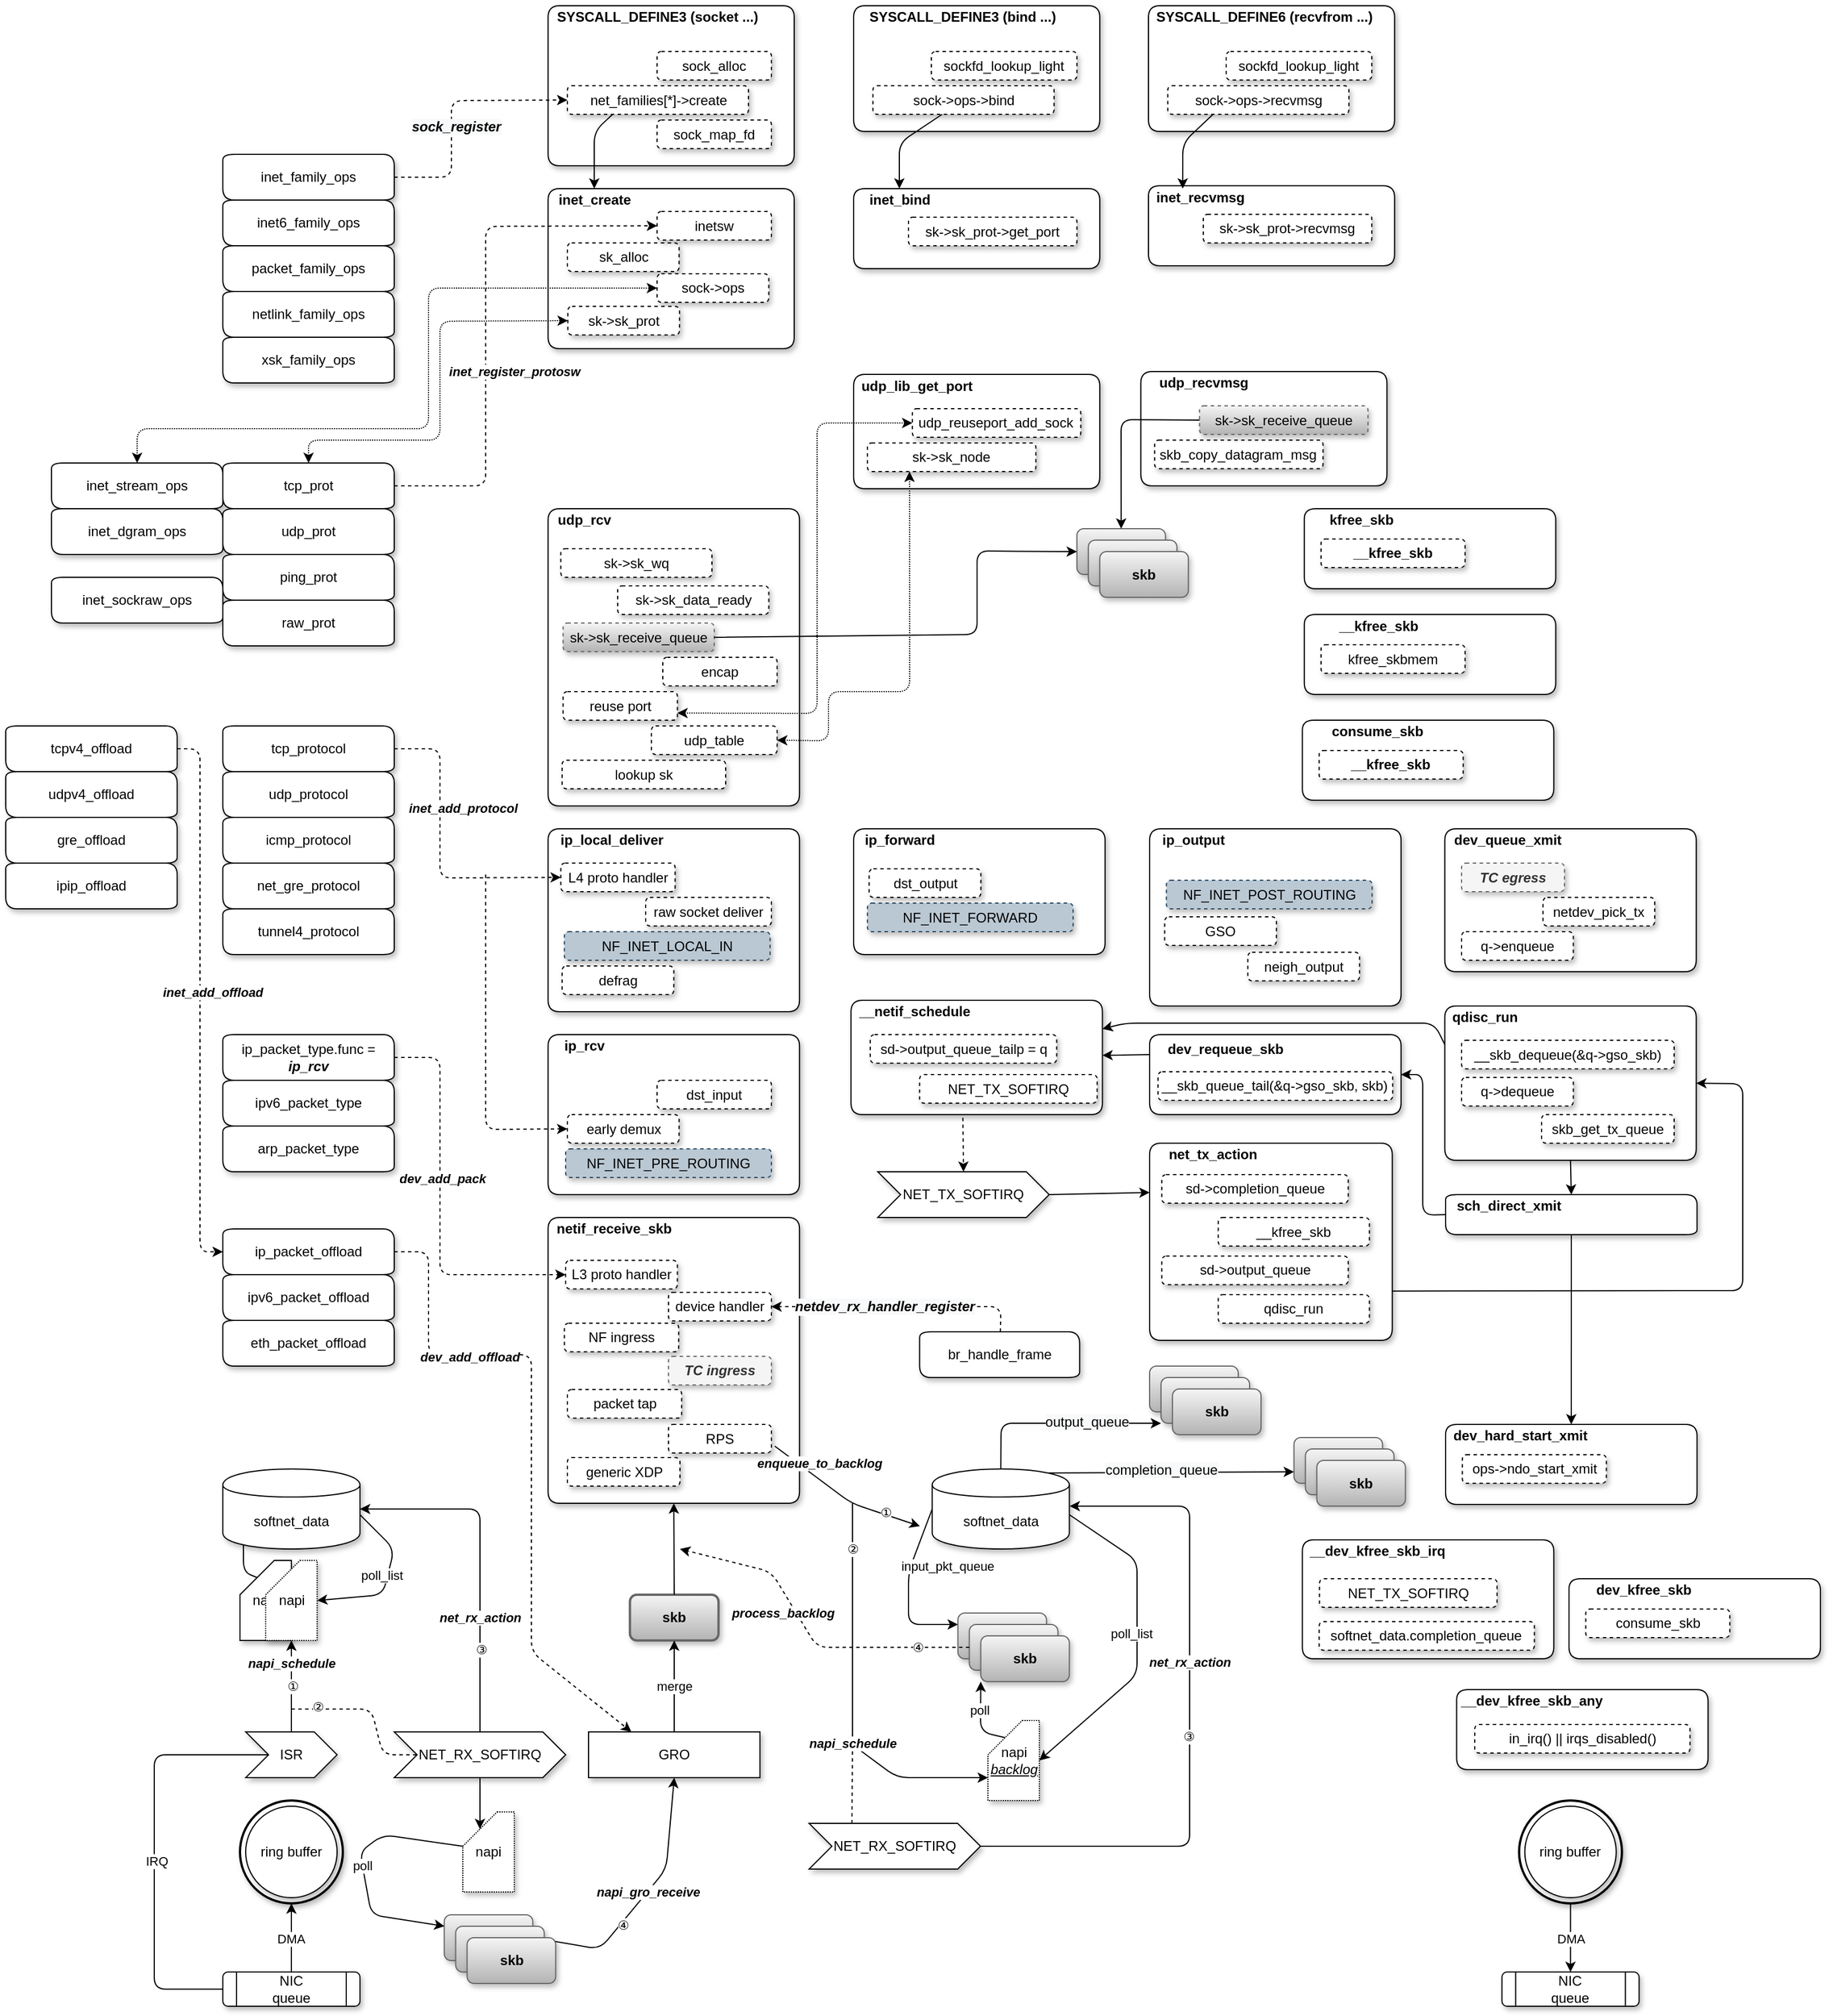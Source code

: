 <mxfile version="13.1.11" type="github">
  <diagram id="QSgkhsJ8-CCZ3Fh4raby" name="第 1 页">
    <mxGraphModel dx="1113" dy="1864" grid="1" gridSize="10" guides="1" tooltips="1" connect="1" arrows="1" fold="1" page="1" pageScale="1" pageWidth="827" pageHeight="1169" math="0" shadow="0">
      <root>
        <mxCell id="0" />
        <mxCell id="1" parent="0" />
        <mxCell id="DjlL4Gagi0AbFThIr3c9-64" value="" style="ellipse;whiteSpace=wrap;html=1;aspect=fixed;shadow=1;glass=0;comic=1;strokeWidth=2;gradientColor=#ffffff;" parent="1" vertex="1">
          <mxGeometry x="245" y="820" width="90" height="90" as="geometry" />
        </mxCell>
        <mxCell id="DjlL4Gagi0AbFThIr3c9-20" value="" style="edgeStyle=orthogonalEdgeStyle;rounded=0;orthogonalLoop=1;jettySize=auto;html=1;" parent="1" source="DjlL4Gagi0AbFThIr3c9-1" edge="1">
          <mxGeometry relative="1" as="geometry">
            <mxPoint x="290" y="910" as="targetPoint" />
          </mxGeometry>
        </mxCell>
        <mxCell id="DjlL4Gagi0AbFThIr3c9-21" value="DMA&amp;nbsp;" style="edgeLabel;html=1;align=center;verticalAlign=middle;resizable=0;points=[];" parent="DjlL4Gagi0AbFThIr3c9-20" vertex="1" connectable="0">
          <mxGeometry x="-0.04" y="-1" relative="1" as="geometry">
            <mxPoint as="offset" />
          </mxGeometry>
        </mxCell>
        <mxCell id="DjlL4Gagi0AbFThIr3c9-1" value="NIC&lt;br&gt;queue" style="shape=process;whiteSpace=wrap;html=1;backgroundOutline=1;rotation=0;shadow=1;rounded=1;glass=0;" parent="1" vertex="1">
          <mxGeometry x="230" y="970" width="120" height="30" as="geometry" />
        </mxCell>
        <mxCell id="DjlL4Gagi0AbFThIr3c9-2" value="ring buffer" style="ellipse;whiteSpace=wrap;html=1;aspect=fixed;shadow=1;" parent="1" vertex="1">
          <mxGeometry x="250" y="825" width="80" height="80" as="geometry" />
        </mxCell>
        <mxCell id="DjlL4Gagi0AbFThIr3c9-5" value="ISR" style="shape=step;perimeter=stepPerimeter;whiteSpace=wrap;html=1;fixedSize=1;shadow=1;" parent="1" vertex="1">
          <mxGeometry x="250" y="760" width="80" height="40" as="geometry" />
        </mxCell>
        <mxCell id="DjlL4Gagi0AbFThIr3c9-26" value="" style="edgeStyle=orthogonalEdgeStyle;rounded=0;orthogonalLoop=1;jettySize=auto;html=1;entryX=0.5;entryY=1;entryDx=0;entryDy=0;entryPerimeter=0;" parent="1" source="DjlL4Gagi0AbFThIr3c9-5" target="DjlL4Gagi0AbFThIr3c9-46" edge="1">
          <mxGeometry relative="1" as="geometry">
            <Array as="points">
              <mxPoint x="290" y="700" />
              <mxPoint x="290" y="700" />
            </Array>
          </mxGeometry>
        </mxCell>
        <mxCell id="DjlL4Gagi0AbFThIr3c9-27" value="&lt;b&gt;&lt;i&gt;napi_schedule&lt;/i&gt;&lt;/b&gt;" style="edgeLabel;html=1;align=center;verticalAlign=middle;resizable=0;points=[];" parent="DjlL4Gagi0AbFThIr3c9-26" vertex="1" connectable="0">
          <mxGeometry y="1" relative="1" as="geometry">
            <mxPoint x="1" y="-20" as="offset" />
          </mxGeometry>
        </mxCell>
        <mxCell id="jYkc-1DQ9nDgup6ayknT-70" value="①" style="edgeLabel;html=1;align=center;verticalAlign=middle;resizable=0;points=[];" vertex="1" connectable="0" parent="DjlL4Gagi0AbFThIr3c9-26">
          <mxGeometry x="0.5" y="-39" relative="1" as="geometry">
            <mxPoint x="-38" y="20" as="offset" />
          </mxGeometry>
        </mxCell>
        <mxCell id="DjlL4Gagi0AbFThIr3c9-10" value="napi" style="shape=card;whiteSpace=wrap;html=1;align=center;gradientColor=none;shadow=1;rounded=0;comic=0;" parent="1" vertex="1">
          <mxGeometry x="245" y="610" width="45" height="70" as="geometry" />
        </mxCell>
        <mxCell id="DjlL4Gagi0AbFThIr3c9-17" value="&lt;span&gt;softnet_data&lt;/span&gt;" style="shape=cylinder;whiteSpace=wrap;html=1;boundedLbl=1;backgroundOutline=1;shadow=1;" parent="1" vertex="1">
          <mxGeometry x="230" y="530" width="120" height="70" as="geometry" />
        </mxCell>
        <mxCell id="DjlL4Gagi0AbFThIr3c9-24" value="" style="endArrow=none;html=1;exitX=0;exitY=0.5;exitDx=0;exitDy=0;" parent="1" source="DjlL4Gagi0AbFThIr3c9-1" edge="1">
          <mxGeometry width="50" height="50" relative="1" as="geometry">
            <mxPoint x="420" y="930" as="sourcePoint" />
            <mxPoint x="270" y="780" as="targetPoint" />
            <Array as="points">
              <mxPoint x="170" y="985" />
              <mxPoint x="170" y="780" />
            </Array>
          </mxGeometry>
        </mxCell>
        <mxCell id="DjlL4Gagi0AbFThIr3c9-25" value="IRQ" style="edgeLabel;html=1;align=center;verticalAlign=middle;resizable=0;points=[];" parent="DjlL4Gagi0AbFThIr3c9-24" vertex="1" connectable="0">
          <mxGeometry x="-0.058" y="-2" relative="1" as="geometry">
            <mxPoint as="offset" />
          </mxGeometry>
        </mxCell>
        <mxCell id="DjlL4Gagi0AbFThIr3c9-28" value="NET_RX_SOFTIRQ" style="shape=step;perimeter=stepPerimeter;whiteSpace=wrap;html=1;fixedSize=1;shadow=1;align=center;" parent="1" vertex="1">
          <mxGeometry x="380" y="760" width="150" height="40" as="geometry" />
        </mxCell>
        <mxCell id="DjlL4Gagi0AbFThIr3c9-52" value="GRO" style="shape=step;perimeter=stepPerimeter;whiteSpace=wrap;html=1;fixedSize=1;size=-10;shadow=1;" parent="1" vertex="1">
          <mxGeometry x="550" y="760" width="150" height="40" as="geometry" />
        </mxCell>
        <mxCell id="DjlL4Gagi0AbFThIr3c9-30" value="" style="endArrow=none;html=1;dashed=1;startArrow=none;startFill=0;" parent="1" edge="1">
          <mxGeometry width="50" height="50" relative="1" as="geometry">
            <mxPoint x="290" y="740" as="sourcePoint" />
            <mxPoint x="400" y="780" as="targetPoint" />
            <Array as="points">
              <mxPoint x="360" y="740" />
              <mxPoint x="370" y="780" />
            </Array>
          </mxGeometry>
        </mxCell>
        <mxCell id="jYkc-1DQ9nDgup6ayknT-71" value="②" style="edgeLabel;html=1;align=center;verticalAlign=middle;resizable=0;points=[];" vertex="1" connectable="0" parent="DjlL4Gagi0AbFThIr3c9-30">
          <mxGeometry x="-0.229" y="2" relative="1" as="geometry">
            <mxPoint x="-31.5" as="offset" />
          </mxGeometry>
        </mxCell>
        <mxCell id="DjlL4Gagi0AbFThIr3c9-32" value="" style="endArrow=classic;html=1;exitX=0.5;exitY=0;exitDx=0;exitDy=0;entryX=1;entryY=0.5;entryDx=0;entryDy=0;" parent="1" source="DjlL4Gagi0AbFThIr3c9-28" target="DjlL4Gagi0AbFThIr3c9-17" edge="1">
          <mxGeometry width="50" height="50" relative="1" as="geometry">
            <mxPoint x="330" y="880" as="sourcePoint" />
            <mxPoint x="380" y="830" as="targetPoint" />
            <Array as="points">
              <mxPoint x="455" y="565" />
            </Array>
          </mxGeometry>
        </mxCell>
        <mxCell id="DjlL4Gagi0AbFThIr3c9-33" value="&lt;b&gt;&lt;i&gt;net_rx_action&lt;/i&gt;&lt;/b&gt;" style="edgeLabel;html=1;align=center;verticalAlign=middle;resizable=0;points=[];" parent="DjlL4Gagi0AbFThIr3c9-32" vertex="1" connectable="0">
          <mxGeometry x="0.033" relative="1" as="geometry">
            <mxPoint y="55" as="offset" />
          </mxGeometry>
        </mxCell>
        <mxCell id="jYkc-1DQ9nDgup6ayknT-73" value="③" style="edgeLabel;html=1;align=center;verticalAlign=middle;resizable=0;points=[];" vertex="1" connectable="0" parent="DjlL4Gagi0AbFThIr3c9-32">
          <mxGeometry x="-0.52" y="-1" relative="1" as="geometry">
            <mxPoint as="offset" />
          </mxGeometry>
        </mxCell>
        <mxCell id="DjlL4Gagi0AbFThIr3c9-35" value="napi" style="shape=card;whiteSpace=wrap;html=1;align=center;dashed=1;dashPattern=1 1;gradientColor=none;shadow=1;rounded=0;comic=0;" parent="1" vertex="1">
          <mxGeometry x="440" y="830" width="45" height="70" as="geometry" />
        </mxCell>
        <mxCell id="DjlL4Gagi0AbFThIr3c9-36" value="" style="endArrow=classic;html=1;entryX=0;entryY=0;entryDx=15;entryDy=15;entryPerimeter=0;exitX=0.5;exitY=1;exitDx=0;exitDy=0;" parent="1" source="DjlL4Gagi0AbFThIr3c9-28" target="DjlL4Gagi0AbFThIr3c9-35" edge="1">
          <mxGeometry width="50" height="50" relative="1" as="geometry">
            <mxPoint x="360" y="850" as="sourcePoint" />
            <mxPoint x="410" y="800" as="targetPoint" />
          </mxGeometry>
        </mxCell>
        <mxCell id="DjlL4Gagi0AbFThIr3c9-42" value="skb" style="rounded=1;whiteSpace=wrap;html=1;shadow=1;fontStyle=1;glass=0;comic=0;fillColor=#f5f5f5;strokeColor=#666666;gradientColor=#b3b3b3;" parent="1" vertex="1">
          <mxGeometry x="423.75" y="920" width="77.5" height="40" as="geometry" />
        </mxCell>
        <mxCell id="DjlL4Gagi0AbFThIr3c9-44" value="poll" style="endArrow=classic;html=1;exitX=0;exitY=0;exitDx=0;exitDy=30;exitPerimeter=0;" parent="1" source="DjlL4Gagi0AbFThIr3c9-35" edge="1">
          <mxGeometry width="50" height="50" relative="1" as="geometry">
            <mxPoint x="350" y="950" as="sourcePoint" />
            <mxPoint x="424" y="930" as="targetPoint" />
            <Array as="points">
              <mxPoint x="370" y="850" />
              <mxPoint x="350" y="865" />
              <mxPoint x="360" y="920" />
            </Array>
          </mxGeometry>
        </mxCell>
        <mxCell id="DjlL4Gagi0AbFThIr3c9-46" value="napi" style="shape=card;whiteSpace=wrap;html=1;align=center;dashed=1;dashPattern=1 1;gradientColor=none;shadow=1;rounded=0;comic=0;" parent="1" vertex="1">
          <mxGeometry x="267.5" y="610" width="45" height="70" as="geometry" />
        </mxCell>
        <mxCell id="DjlL4Gagi0AbFThIr3c9-49" value="" style="endArrow=none;html=1;entryX=0;entryY=0;entryDx=15;entryDy=15;entryPerimeter=0;exitX=0.15;exitY=0.95;exitDx=0;exitDy=0;exitPerimeter=0;" parent="1" source="DjlL4Gagi0AbFThIr3c9-17" target="DjlL4Gagi0AbFThIr3c9-10" edge="1">
          <mxGeometry width="50" height="50" relative="1" as="geometry">
            <mxPoint x="350" y="870" as="sourcePoint" />
            <mxPoint x="400" y="820" as="targetPoint" />
            <Array as="points">
              <mxPoint x="248" y="620" />
            </Array>
          </mxGeometry>
        </mxCell>
        <mxCell id="DjlL4Gagi0AbFThIr3c9-55" value="" style="endArrow=classic;html=1;exitX=1;exitY=0.5;exitDx=0;exitDy=0;entryX=0.5;entryY=1;entryDx=0;entryDy=0;" parent="1" source="DjlL4Gagi0AbFThIr3c9-42" target="DjlL4Gagi0AbFThIr3c9-52" edge="1">
          <mxGeometry width="50" height="50" relative="1" as="geometry">
            <mxPoint x="490" y="850" as="sourcePoint" />
            <mxPoint x="540" y="800" as="targetPoint" />
            <Array as="points">
              <mxPoint x="560" y="950" />
              <mxPoint x="618" y="880" />
            </Array>
          </mxGeometry>
        </mxCell>
        <mxCell id="DjlL4Gagi0AbFThIr3c9-56" value="&lt;b&gt;&lt;i&gt;napi_gro_receive&lt;/i&gt;&lt;/b&gt;" style="edgeLabel;html=1;align=center;verticalAlign=middle;resizable=0;points=[];" parent="DjlL4Gagi0AbFThIr3c9-55" vertex="1" connectable="0">
          <mxGeometry x="0.09" y="-1" relative="1" as="geometry">
            <mxPoint x="-1" as="offset" />
          </mxGeometry>
        </mxCell>
        <mxCell id="jYkc-1DQ9nDgup6ayknT-74" value="④" style="edgeLabel;html=1;align=center;verticalAlign=middle;resizable=0;points=[];" vertex="1" connectable="0" parent="DjlL4Gagi0AbFThIr3c9-55">
          <mxGeometry x="-0.233" y="-2" relative="1" as="geometry">
            <mxPoint as="offset" />
          </mxGeometry>
        </mxCell>
        <mxCell id="DjlL4Gagi0AbFThIr3c9-58" value="" style="endArrow=classic;html=1;entryX=1;entryY=0.5;entryDx=0;entryDy=0;entryPerimeter=0;" parent="1" target="DjlL4Gagi0AbFThIr3c9-46" edge="1">
          <mxGeometry width="50" height="50" relative="1" as="geometry">
            <mxPoint x="350" y="570" as="sourcePoint" />
            <mxPoint x="480" y="850" as="targetPoint" />
            <Array as="points">
              <mxPoint x="380" y="600" />
              <mxPoint x="370" y="640" />
            </Array>
          </mxGeometry>
        </mxCell>
        <mxCell id="DjlL4Gagi0AbFThIr3c9-65" value="poll_list" style="edgeLabel;html=1;align=center;verticalAlign=middle;resizable=0;points=[];" parent="DjlL4Gagi0AbFThIr3c9-58" vertex="1" connectable="0">
          <mxGeometry x="-0.05" y="-5" relative="1" as="geometry">
            <mxPoint as="offset" />
          </mxGeometry>
        </mxCell>
        <mxCell id="DjlL4Gagi0AbFThIr3c9-59" value="skb" style="rounded=1;whiteSpace=wrap;html=1;shadow=1;fontStyle=1;glass=0;comic=0;fillColor=#f5f5f5;strokeColor=#666666;gradientColor=#b3b3b3;" parent="1" vertex="1">
          <mxGeometry x="433.75" y="930" width="77.5" height="40" as="geometry" />
        </mxCell>
        <mxCell id="DjlL4Gagi0AbFThIr3c9-61" value="skb" style="rounded=1;whiteSpace=wrap;html=1;shadow=1;fontStyle=1;glass=0;comic=0;fillColor=#f5f5f5;strokeColor=#666666;gradientColor=#b3b3b3;" parent="1" vertex="1">
          <mxGeometry x="443.75" y="940" width="77.5" height="40" as="geometry" />
        </mxCell>
        <mxCell id="DjlL4Gagi0AbFThIr3c9-62" value="&lt;b&gt;skb&lt;/b&gt;" style="rounded=1;whiteSpace=wrap;html=1;shadow=1;glass=0;strokeWidth=2;comic=0;fillColor=#f5f5f5;strokeColor=#666666;gradientColor=#b3b3b3;" parent="1" vertex="1">
          <mxGeometry x="586.25" y="640" width="77.5" height="40" as="geometry" />
        </mxCell>
        <mxCell id="DjlL4Gagi0AbFThIr3c9-63" value="merge" style="endArrow=classic;html=1;entryX=0.5;entryY=1;entryDx=0;entryDy=0;exitX=0.5;exitY=0;exitDx=0;exitDy=0;" parent="1" source="DjlL4Gagi0AbFThIr3c9-52" target="DjlL4Gagi0AbFThIr3c9-62" edge="1">
          <mxGeometry width="50" height="50" relative="1" as="geometry">
            <mxPoint x="520" y="1010" as="sourcePoint" />
            <mxPoint x="570" y="960" as="targetPoint" />
            <Array as="points">
              <mxPoint x="625" y="750" />
            </Array>
          </mxGeometry>
        </mxCell>
        <mxCell id="DjlL4Gagi0AbFThIr3c9-70" value="" style="endArrow=classic;html=1;entryX=0.5;entryY=1;entryDx=0;entryDy=0;exitX=0.5;exitY=0;exitDx=0;exitDy=0;" parent="1" source="DjlL4Gagi0AbFThIr3c9-62" target="NEUN2svOgOYwnKvYQtpy-1" edge="1">
          <mxGeometry width="50" height="50" relative="1" as="geometry">
            <mxPoint x="530" y="630" as="sourcePoint" />
            <mxPoint x="625" y="490" as="targetPoint" />
          </mxGeometry>
        </mxCell>
        <mxCell id="DjlL4Gagi0AbFThIr3c9-72" value="tcp_protocol" style="shape=step;perimeter=stepPerimeter;whiteSpace=wrap;html=1;fixedSize=1;size=-10;rounded=1;shadow=1;" parent="1" vertex="1">
          <mxGeometry x="230" y="-120" width="150" height="40" as="geometry" />
        </mxCell>
        <mxCell id="NEUN2svOgOYwnKvYQtpy-1" value="" style="shape=step;perimeter=stepPerimeter;whiteSpace=wrap;html=1;fixedSize=1;size=-10;shadow=1;rounded=1;" parent="1" vertex="1">
          <mxGeometry x="514.63" y="310" width="220" height="250" as="geometry" />
        </mxCell>
        <mxCell id="jYkc-1DQ9nDgup6ayknT-2" value="&lt;span&gt;&lt;b&gt;netif_receive_skb&lt;/b&gt;&lt;/span&gt;" style="text;html=1;align=center;verticalAlign=middle;resizable=0;points=[];autosize=1;" vertex="1" parent="1">
          <mxGeometry x="511.5" y="310" width="120" height="20" as="geometry" />
        </mxCell>
        <mxCell id="jYkc-1DQ9nDgup6ayknT-6" value="L3 proto handler" style="rounded=1;whiteSpace=wrap;html=1;align=center;fontStyle=0;dashed=1;shadow=1;glass=0;" vertex="1" parent="1">
          <mxGeometry x="530" y="347.5" width="97.75" height="25" as="geometry" />
        </mxCell>
        <mxCell id="NEUN2svOgOYwnKvYQtpy-11" value="NF ingress" style="rounded=1;whiteSpace=wrap;html=1;align=center;fontStyle=0;dashed=1;shadow=1;glass=0;" parent="1" vertex="1">
          <mxGeometry x="528.87" y="402.5" width="100" height="25" as="geometry" />
        </mxCell>
        <mxCell id="NEUN2svOgOYwnKvYQtpy-5" value="packet tap" style="rounded=1;whiteSpace=wrap;html=1;align=center;fontStyle=0;dashed=1;shadow=1;glass=0;" parent="1" vertex="1">
          <mxGeometry x="531.5" y="460.5" width="100" height="25" as="geometry" />
        </mxCell>
        <mxCell id="jYkc-1DQ9nDgup6ayknT-13" value="generic XDP" style="rounded=1;whiteSpace=wrap;html=1;align=center;fontStyle=0;dashed=1;shadow=1;glass=0;" vertex="1" parent="1">
          <mxGeometry x="531.5" y="520" width="98.5" height="25" as="geometry" />
        </mxCell>
        <mxCell id="jYkc-1DQ9nDgup6ayknT-26" value="skb" style="rounded=1;whiteSpace=wrap;html=1;shadow=1;fontStyle=1;glass=0;comic=0;fillColor=#f5f5f5;strokeColor=#666666;gradientColor=#b3b3b3;" vertex="1" parent="1">
          <mxGeometry x="873.25" y="656" width="77.5" height="40" as="geometry" />
        </mxCell>
        <mxCell id="jYkc-1DQ9nDgup6ayknT-27" value="skb" style="rounded=1;whiteSpace=wrap;html=1;shadow=1;fontStyle=1;glass=0;comic=0;fillColor=#f5f5f5;strokeColor=#666666;gradientColor=#b3b3b3;" vertex="1" parent="1">
          <mxGeometry x="883.25" y="666" width="77.5" height="40" as="geometry" />
        </mxCell>
        <mxCell id="jYkc-1DQ9nDgup6ayknT-28" value="skb" style="rounded=1;whiteSpace=wrap;html=1;shadow=1;fontStyle=1;glass=0;comic=0;fillColor=#f5f5f5;strokeColor=#666666;gradientColor=#b3b3b3;" vertex="1" parent="1">
          <mxGeometry x="893.25" y="676" width="77.5" height="40" as="geometry" />
        </mxCell>
        <mxCell id="jYkc-1DQ9nDgup6ayknT-29" value="" style="endArrow=classic;html=1;entryX=0;entryY=0.25;entryDx=0;entryDy=0;exitX=0;exitY=0.5;exitDx=0;exitDy=0;" edge="1" parent="1" source="jYkc-1DQ9nDgup6ayknT-32" target="jYkc-1DQ9nDgup6ayknT-26">
          <mxGeometry width="50" height="50" relative="1" as="geometry">
            <mxPoint x="804" y="530" as="sourcePoint" />
            <mxPoint x="945.75" y="861" as="targetPoint" />
            <Array as="points">
              <mxPoint x="830" y="620" />
              <mxPoint x="830" y="666" />
            </Array>
          </mxGeometry>
        </mxCell>
        <mxCell id="jYkc-1DQ9nDgup6ayknT-30" value="input_pkt_queue" style="edgeLabel;html=1;align=center;verticalAlign=middle;resizable=0;points=[];" vertex="1" connectable="0" parent="jYkc-1DQ9nDgup6ayknT-29">
          <mxGeometry x="-0.05" y="-5" relative="1" as="geometry">
            <mxPoint x="38.25" y="-16.94" as="offset" />
          </mxGeometry>
        </mxCell>
        <mxCell id="jYkc-1DQ9nDgup6ayknT-32" value="&lt;span&gt;softnet_data&lt;/span&gt;" style="shape=cylinder;whiteSpace=wrap;html=1;boundedLbl=1;backgroundOutline=1;shadow=1;" vertex="1" parent="1">
          <mxGeometry x="850.75" y="530" width="120" height="70" as="geometry" />
        </mxCell>
        <mxCell id="jYkc-1DQ9nDgup6ayknT-33" value="napi&lt;br&gt;&lt;i&gt;&lt;u&gt;backlog&lt;/u&gt;&lt;/i&gt;" style="shape=card;whiteSpace=wrap;html=1;align=center;dashed=1;dashPattern=1 1;gradientColor=none;shadow=1;rounded=0;comic=0;" vertex="1" parent="1">
          <mxGeometry x="899.5" y="750" width="45" height="70" as="geometry" />
        </mxCell>
        <mxCell id="jYkc-1DQ9nDgup6ayknT-35" value="" style="endArrow=classic;html=1;entryX=1;entryY=0.5;entryDx=0;entryDy=0;entryPerimeter=0;" edge="1" target="jYkc-1DQ9nDgup6ayknT-33" parent="1">
          <mxGeometry width="50" height="50" relative="1" as="geometry">
            <mxPoint x="970.75" y="570" as="sourcePoint" />
            <mxPoint x="1100.75" y="850" as="targetPoint" />
            <Array as="points">
              <mxPoint x="1030" y="610" />
              <mxPoint x="1030" y="710" />
            </Array>
          </mxGeometry>
        </mxCell>
        <mxCell id="jYkc-1DQ9nDgup6ayknT-36" value="poll_list" style="edgeLabel;html=1;align=center;verticalAlign=middle;resizable=0;points=[];" vertex="1" connectable="0" parent="jYkc-1DQ9nDgup6ayknT-35">
          <mxGeometry x="-0.05" y="-5" relative="1" as="geometry">
            <mxPoint as="offset" />
          </mxGeometry>
        </mxCell>
        <mxCell id="jYkc-1DQ9nDgup6ayknT-37" value="NET_RX_SOFTIRQ" style="shape=step;perimeter=stepPerimeter;whiteSpace=wrap;html=1;fixedSize=1;shadow=1;" vertex="1" parent="1">
          <mxGeometry x="743" y="840" width="150" height="40" as="geometry" />
        </mxCell>
        <mxCell id="jYkc-1DQ9nDgup6ayknT-39" value="" style="endArrow=classic;html=1;" edge="1" parent="1">
          <mxGeometry width="50" height="50" relative="1" as="geometry">
            <mxPoint x="713" y="510" as="sourcePoint" />
            <mxPoint x="840" y="580" as="targetPoint" />
            <Array as="points">
              <mxPoint x="780" y="560" />
            </Array>
          </mxGeometry>
        </mxCell>
        <mxCell id="jYkc-1DQ9nDgup6ayknT-40" value="&lt;b&gt;&lt;i&gt;enqueue_to_backlog&lt;/i&gt;&lt;/b&gt;" style="edgeLabel;html=1;align=center;verticalAlign=middle;resizable=0;points=[];" vertex="1" connectable="0" parent="jYkc-1DQ9nDgup6ayknT-39">
          <mxGeometry x="-0.05" y="-5" relative="1" as="geometry">
            <mxPoint x="-14.7" y="-31.58" as="offset" />
          </mxGeometry>
        </mxCell>
        <mxCell id="jYkc-1DQ9nDgup6ayknT-43" value="①" style="edgeLabel;html=1;align=center;verticalAlign=middle;resizable=0;points=[];" vertex="1" connectable="0" parent="jYkc-1DQ9nDgup6ayknT-39">
          <mxGeometry x="0.56" y="2" relative="1" as="geometry">
            <mxPoint as="offset" />
          </mxGeometry>
        </mxCell>
        <mxCell id="jYkc-1DQ9nDgup6ayknT-42" value="" style="endArrow=none;html=1;endFill=0;" edge="1" parent="1">
          <mxGeometry width="50" height="50" relative="1" as="geometry">
            <mxPoint x="781" y="560" as="sourcePoint" />
            <mxPoint x="781" y="770" as="targetPoint" />
          </mxGeometry>
        </mxCell>
        <mxCell id="jYkc-1DQ9nDgup6ayknT-44" value="②" style="edgeLabel;html=1;align=center;verticalAlign=middle;resizable=0;points=[];" vertex="1" connectable="0" parent="jYkc-1DQ9nDgup6ayknT-42">
          <mxGeometry x="0.39" y="1" relative="1" as="geometry">
            <mxPoint x="-1.65" y="-106" as="offset" />
          </mxGeometry>
        </mxCell>
        <mxCell id="jYkc-1DQ9nDgup6ayknT-45" value="" style="endArrow=classic;html=1;entryX=1;entryY=0.5;entryDx=0;entryDy=0;" edge="1" parent="1">
          <mxGeometry width="50" height="50" relative="1" as="geometry">
            <mxPoint x="893" y="860" as="sourcePoint" />
            <mxPoint x="971" y="562.5" as="targetPoint" />
            <Array as="points">
              <mxPoint x="1076" y="860" />
              <mxPoint x="1076" y="562.5" />
            </Array>
          </mxGeometry>
        </mxCell>
        <mxCell id="jYkc-1DQ9nDgup6ayknT-46" value="&lt;b&gt;&lt;i&gt;net_rx_action&lt;/i&gt;&lt;/b&gt;" style="edgeLabel;html=1;align=center;verticalAlign=middle;resizable=0;points=[];" vertex="1" connectable="0" parent="jYkc-1DQ9nDgup6ayknT-45">
          <mxGeometry x="0.033" relative="1" as="geometry">
            <mxPoint y="-42" as="offset" />
          </mxGeometry>
        </mxCell>
        <mxCell id="jYkc-1DQ9nDgup6ayknT-68" value="③" style="edgeLabel;html=1;align=center;verticalAlign=middle;resizable=0;points=[];" vertex="1" connectable="0" parent="jYkc-1DQ9nDgup6ayknT-45">
          <mxGeometry x="-0.378" y="96" relative="1" as="geometry">
            <mxPoint as="offset" />
          </mxGeometry>
        </mxCell>
        <mxCell id="jYkc-1DQ9nDgup6ayknT-62" value="" style="endArrow=classic;html=1;exitX=0;exitY=0;exitDx=15;exitDy=15;exitPerimeter=0;entryX=0;entryY=1;entryDx=0;entryDy=0;" edge="1" parent="1" source="jYkc-1DQ9nDgup6ayknT-33" target="jYkc-1DQ9nDgup6ayknT-28">
          <mxGeometry width="50" height="50" relative="1" as="geometry">
            <mxPoint x="700" y="740" as="sourcePoint" />
            <mxPoint x="750" y="690" as="targetPoint" />
            <Array as="points">
              <mxPoint x="893" y="760" />
            </Array>
          </mxGeometry>
        </mxCell>
        <mxCell id="jYkc-1DQ9nDgup6ayknT-67" value="poll" style="edgeLabel;html=1;align=center;verticalAlign=middle;resizable=0;points=[];" vertex="1" connectable="0" parent="jYkc-1DQ9nDgup6ayknT-62">
          <mxGeometry x="0.236" y="1" relative="1" as="geometry">
            <mxPoint as="offset" />
          </mxGeometry>
        </mxCell>
        <mxCell id="jYkc-1DQ9nDgup6ayknT-65" value="" style="endArrow=classic;html=1;exitX=0;exitY=0.5;exitDx=0;exitDy=0;dashed=1;" edge="1" parent="1" source="jYkc-1DQ9nDgup6ayknT-27">
          <mxGeometry width="50" height="50" relative="1" as="geometry">
            <mxPoint x="700" y="720" as="sourcePoint" />
            <mxPoint x="630" y="600" as="targetPoint" />
            <Array as="points">
              <mxPoint x="750" y="686" />
              <mxPoint x="710" y="620" />
            </Array>
          </mxGeometry>
        </mxCell>
        <mxCell id="jYkc-1DQ9nDgup6ayknT-66" value="&lt;b&gt;&lt;i&gt;process_backlog&lt;/i&gt;&lt;/b&gt;" style="edgeLabel;html=1;align=center;verticalAlign=middle;resizable=0;points=[];" vertex="1" connectable="0" parent="jYkc-1DQ9nDgup6ayknT-65">
          <mxGeometry x="0.139" relative="1" as="geometry">
            <mxPoint x="-12.51" y="-1.14" as="offset" />
          </mxGeometry>
        </mxCell>
        <mxCell id="jYkc-1DQ9nDgup6ayknT-69" value="④" style="edgeLabel;html=1;align=center;verticalAlign=middle;resizable=0;points=[];" vertex="1" connectable="0" parent="jYkc-1DQ9nDgup6ayknT-65">
          <mxGeometry x="-0.691" relative="1" as="geometry">
            <mxPoint as="offset" />
          </mxGeometry>
        </mxCell>
        <mxCell id="jYkc-1DQ9nDgup6ayknT-72" value="" style="endArrow=classic;html=1;entryX=0;entryY=0;entryDx=0;entryDy=50;entryPerimeter=0;" edge="1" parent="1" target="jYkc-1DQ9nDgup6ayknT-33">
          <mxGeometry width="50" height="50" relative="1" as="geometry">
            <mxPoint x="779.5" y="770" as="sourcePoint" />
            <mxPoint x="899.5" y="820" as="targetPoint" />
            <Array as="points">
              <mxPoint x="820" y="800" />
            </Array>
          </mxGeometry>
        </mxCell>
        <mxCell id="jYkc-1DQ9nDgup6ayknT-75" value="" style="endArrow=none;html=1;exitX=0.25;exitY=0;exitDx=0;exitDy=0;dashed=1;" edge="1" parent="1" source="jYkc-1DQ9nDgup6ayknT-37">
          <mxGeometry width="50" height="50" relative="1" as="geometry">
            <mxPoint x="630" y="750" as="sourcePoint" />
            <mxPoint x="781" y="770" as="targetPoint" />
          </mxGeometry>
        </mxCell>
        <mxCell id="jYkc-1DQ9nDgup6ayknT-76" value="&lt;b&gt;&lt;i&gt;napi_schedule&lt;/i&gt;&lt;/b&gt;" style="edgeLabel;html=1;align=center;verticalAlign=middle;resizable=0;points=[];" vertex="1" connectable="0" parent="jYkc-1DQ9nDgup6ayknT-75">
          <mxGeometry x="0.629" relative="1" as="geometry">
            <mxPoint y="-13" as="offset" />
          </mxGeometry>
        </mxCell>
        <mxCell id="jYkc-1DQ9nDgup6ayknT-77" value="" style="endArrow=classic;html=1;dashed=1;entryX=0;entryY=0.5;entryDx=0;entryDy=0;exitX=1;exitY=0.5;exitDx=0;exitDy=0;" edge="1" parent="1" source="jYkc-1DQ9nDgup6ayknT-79" target="jYkc-1DQ9nDgup6ayknT-6">
          <mxGeometry width="50" height="50" relative="1" as="geometry">
            <mxPoint x="370" y="373" as="sourcePoint" />
            <mxPoint x="420" y="350" as="targetPoint" />
            <Array as="points">
              <mxPoint x="420" y="170" />
              <mxPoint x="420" y="360" />
            </Array>
          </mxGeometry>
        </mxCell>
        <mxCell id="jYkc-1DQ9nDgup6ayknT-78" value="&lt;b&gt;&lt;i&gt;dev_add_pack&lt;/i&gt;&lt;/b&gt;" style="edgeLabel;html=1;align=center;verticalAlign=middle;resizable=0;points=[];" vertex="1" connectable="0" parent="jYkc-1DQ9nDgup6ayknT-77">
          <mxGeometry x="-0.137" y="2" relative="1" as="geometry">
            <mxPoint y="-1" as="offset" />
          </mxGeometry>
        </mxCell>
        <mxCell id="jYkc-1DQ9nDgup6ayknT-79" value="ip_packet_type.func = &lt;b&gt;&lt;i&gt;ip_rcv&lt;/i&gt;&lt;/b&gt;" style="shape=step;perimeter=stepPerimeter;whiteSpace=wrap;html=1;fixedSize=1;size=-10;rounded=1;shadow=1;" vertex="1" parent="1">
          <mxGeometry x="230" y="150" width="150" height="40" as="geometry" />
        </mxCell>
        <mxCell id="jYkc-1DQ9nDgup6ayknT-80" value="ipv6_packet_type" style="shape=step;perimeter=stepPerimeter;whiteSpace=wrap;html=1;fixedSize=1;size=-10;rounded=1;shadow=1;" vertex="1" parent="1">
          <mxGeometry x="230" y="190" width="150" height="40" as="geometry" />
        </mxCell>
        <mxCell id="jYkc-1DQ9nDgup6ayknT-81" value="arp_packet_type" style="shape=step;perimeter=stepPerimeter;whiteSpace=wrap;html=1;fixedSize=1;size=-10;rounded=1;shadow=1;" vertex="1" parent="1">
          <mxGeometry x="230" y="230" width="150" height="40" as="geometry" />
        </mxCell>
        <mxCell id="jYkc-1DQ9nDgup6ayknT-82" value="br_handle_frame" style="shape=step;perimeter=stepPerimeter;whiteSpace=wrap;html=1;fixedSize=1;size=-10;rounded=1;shadow=1;" vertex="1" parent="1">
          <mxGeometry x="839.74" y="410" width="140" height="40" as="geometry" />
        </mxCell>
        <mxCell id="jYkc-1DQ9nDgup6ayknT-83" value="" style="endArrow=classic;html=1;dashed=1;entryX=1;entryY=0.5;entryDx=0;entryDy=0;" edge="1" parent="1" source="jYkc-1DQ9nDgup6ayknT-82" target="NEUN2svOgOYwnKvYQtpy-8">
          <mxGeometry width="50" height="50" relative="1" as="geometry">
            <mxPoint x="610" y="410" as="sourcePoint" />
            <mxPoint x="660" y="360" as="targetPoint" />
            <Array as="points">
              <mxPoint x="911" y="388" />
            </Array>
          </mxGeometry>
        </mxCell>
        <mxCell id="jYkc-1DQ9nDgup6ayknT-84" value="&lt;span style=&quot;font-size: 12px ; background-color: rgb(248 , 249 , 250)&quot;&gt;&lt;b&gt;&lt;i&gt;netdev_rx_handler_register&lt;/i&gt;&lt;/b&gt;&lt;/span&gt;" style="edgeLabel;html=1;align=center;verticalAlign=middle;resizable=0;points=[];" vertex="1" connectable="0" parent="jYkc-1DQ9nDgup6ayknT-83">
          <mxGeometry x="0.118" relative="1" as="geometry">
            <mxPoint x="0.64" as="offset" />
          </mxGeometry>
        </mxCell>
        <mxCell id="jYkc-1DQ9nDgup6ayknT-85" value="" style="shape=step;perimeter=stepPerimeter;whiteSpace=wrap;html=1;fixedSize=1;size=-10;shadow=1;rounded=1;" vertex="1" parent="1">
          <mxGeometry x="514.63" y="150" width="220" height="140" as="geometry" />
        </mxCell>
        <mxCell id="jYkc-1DQ9nDgup6ayknT-86" value="&lt;span&gt;&lt;b&gt;ip_rcv&lt;/b&gt;&lt;/span&gt;" style="text;html=1;align=center;verticalAlign=middle;resizable=0;points=[];autosize=1;" vertex="1" parent="1">
          <mxGeometry x="521.25" y="150" width="50" height="20" as="geometry" />
        </mxCell>
        <mxCell id="jYkc-1DQ9nDgup6ayknT-87" value="NF_INET_PRE_ROUTING" style="rounded=1;whiteSpace=wrap;html=1;align=center;fontStyle=0;dashed=1;shadow=1;glass=0;fillColor=#bac8d3;strokeColor=#23445d;" vertex="1" parent="1">
          <mxGeometry x="530" y="250" width="180" height="25" as="geometry" />
        </mxCell>
        <mxCell id="jYkc-1DQ9nDgup6ayknT-89" value="early demux" style="rounded=1;whiteSpace=wrap;html=1;align=center;fontStyle=0;dashed=1;shadow=1;glass=0;" vertex="1" parent="1">
          <mxGeometry x="531.5" y="220" width="97.75" height="25" as="geometry" />
        </mxCell>
        <mxCell id="jYkc-1DQ9nDgup6ayknT-90" value="dst_input" style="rounded=1;whiteSpace=wrap;html=1;align=center;fontStyle=0;dashed=1;shadow=1;glass=0;" vertex="1" parent="1">
          <mxGeometry x="610" y="190" width="100" height="25" as="geometry" />
        </mxCell>
        <mxCell id="NEUN2svOgOYwnKvYQtpy-3" value="RPS" style="rounded=1;whiteSpace=wrap;html=1;align=center;fontStyle=0;dashed=1;shadow=1;glass=0;" parent="1" vertex="1">
          <mxGeometry x="620" y="491" width="90" height="25" as="geometry" />
        </mxCell>
        <mxCell id="NEUN2svOgOYwnKvYQtpy-7" value="TC ingress" style="rounded=1;whiteSpace=wrap;html=1;align=center;fontStyle=3;dashed=1;shadow=1;glass=0;fillColor=#f5f5f5;strokeColor=#666666;fontColor=#333333;" parent="1" vertex="1">
          <mxGeometry x="620" y="431.5" width="90" height="25" as="geometry" />
        </mxCell>
        <mxCell id="NEUN2svOgOYwnKvYQtpy-8" value="device handler" style="rounded=1;whiteSpace=wrap;html=1;align=center;fontStyle=0;dashed=1;shadow=1;glass=0;" parent="1" vertex="1">
          <mxGeometry x="620" y="375.5" width="90" height="25" as="geometry" />
        </mxCell>
        <mxCell id="jYkc-1DQ9nDgup6ayknT-92" value="" style="shape=step;perimeter=stepPerimeter;whiteSpace=wrap;html=1;fixedSize=1;size=-10;shadow=1;rounded=1;" vertex="1" parent="1">
          <mxGeometry x="514.63" y="-30" width="220" height="160" as="geometry" />
        </mxCell>
        <mxCell id="jYkc-1DQ9nDgup6ayknT-93" value="&lt;span&gt;&lt;b&gt;ip_local_deliver&lt;/b&gt;&lt;/span&gt;" style="text;html=1;align=center;verticalAlign=middle;resizable=0;points=[];autosize=1;" vertex="1" parent="1">
          <mxGeometry x="514.63" y="-30" width="110" height="20" as="geometry" />
        </mxCell>
        <mxCell id="jYkc-1DQ9nDgup6ayknT-94" value="NF_INET_LOCAL_IN" style="rounded=1;whiteSpace=wrap;html=1;align=center;fontStyle=0;dashed=1;shadow=1;glass=0;fillColor=#bac8d3;strokeColor=#23445d;" vertex="1" parent="1">
          <mxGeometry x="528.87" y="60" width="180" height="25" as="geometry" />
        </mxCell>
        <mxCell id="jYkc-1DQ9nDgup6ayknT-95" value="defrag" style="rounded=1;whiteSpace=wrap;html=1;align=center;fontStyle=0;dashed=1;shadow=1;glass=0;" vertex="1" parent="1">
          <mxGeometry x="526.88" y="90" width="97.75" height="25" as="geometry" />
        </mxCell>
        <mxCell id="jYkc-1DQ9nDgup6ayknT-96" value="raw socket deliver" style="rounded=1;whiteSpace=wrap;html=1;align=center;fontStyle=0;dashed=1;shadow=1;glass=0;" vertex="1" parent="1">
          <mxGeometry x="600" y="30" width="110" height="25" as="geometry" />
        </mxCell>
        <mxCell id="jYkc-1DQ9nDgup6ayknT-97" value="" style="shape=step;perimeter=stepPerimeter;whiteSpace=wrap;html=1;fixedSize=1;size=-10;shadow=1;rounded=1;" vertex="1" parent="1">
          <mxGeometry x="782" y="-30" width="220" height="110" as="geometry" />
        </mxCell>
        <mxCell id="jYkc-1DQ9nDgup6ayknT-98" value="&lt;span&gt;&lt;b&gt;ip_forward&lt;/b&gt;&lt;/span&gt;" style="text;html=1;align=center;verticalAlign=middle;resizable=0;points=[];autosize=1;" vertex="1" parent="1">
          <mxGeometry x="782" y="-30" width="80" height="20" as="geometry" />
        </mxCell>
        <mxCell id="jYkc-1DQ9nDgup6ayknT-99" value="NF_INET_FORWARD" style="rounded=1;whiteSpace=wrap;html=1;align=center;fontStyle=0;dashed=1;shadow=1;glass=0;fillColor=#bac8d3;strokeColor=#23445d;" vertex="1" parent="1">
          <mxGeometry x="794.06" y="35" width="180" height="25" as="geometry" />
        </mxCell>
        <mxCell id="jYkc-1DQ9nDgup6ayknT-100" value="dst_output" style="rounded=1;whiteSpace=wrap;html=1;align=center;fontStyle=0;dashed=1;shadow=1;glass=0;" vertex="1" parent="1">
          <mxGeometry x="795.56" y="5" width="97.75" height="25" as="geometry" />
        </mxCell>
        <mxCell id="jYkc-1DQ9nDgup6ayknT-102" value="L4 proto handler" style="rounded=1;whiteSpace=wrap;html=1;align=center;fontStyle=0;dashed=1;shadow=1;glass=0;" vertex="1" parent="1">
          <mxGeometry x="525.76" width="100" height="25" as="geometry" />
        </mxCell>
        <mxCell id="jYkc-1DQ9nDgup6ayknT-105" value="udp_protocol" style="shape=step;perimeter=stepPerimeter;whiteSpace=wrap;html=1;fixedSize=1;size=-10;rounded=1;shadow=1;" vertex="1" parent="1">
          <mxGeometry x="230" y="-80" width="150" height="40" as="geometry" />
        </mxCell>
        <mxCell id="jYkc-1DQ9nDgup6ayknT-108" value="icmp_protocol" style="shape=step;perimeter=stepPerimeter;whiteSpace=wrap;html=1;fixedSize=1;size=-10;rounded=1;shadow=1;" vertex="1" parent="1">
          <mxGeometry x="230" y="-40" width="150" height="40" as="geometry" />
        </mxCell>
        <mxCell id="jYkc-1DQ9nDgup6ayknT-109" value="net_gre_protocol" style="shape=step;perimeter=stepPerimeter;whiteSpace=wrap;html=1;fixedSize=1;size=-10;rounded=1;shadow=1;" vertex="1" parent="1">
          <mxGeometry x="230" width="150" height="40" as="geometry" />
        </mxCell>
        <mxCell id="jYkc-1DQ9nDgup6ayknT-110" value="tunnel4_protocol" style="shape=step;perimeter=stepPerimeter;whiteSpace=wrap;html=1;fixedSize=1;size=-10;rounded=1;shadow=1;" vertex="1" parent="1">
          <mxGeometry x="230" y="40" width="150" height="40" as="geometry" />
        </mxCell>
        <mxCell id="jYkc-1DQ9nDgup6ayknT-112" value="" style="endArrow=classic;html=1;dashed=1;entryX=0;entryY=0.5;entryDx=0;entryDy=0;exitX=1;exitY=0.5;exitDx=0;exitDy=0;" edge="1" parent="1" source="DjlL4Gagi0AbFThIr3c9-72" target="jYkc-1DQ9nDgup6ayknT-102">
          <mxGeometry width="50" height="50" relative="1" as="geometry">
            <mxPoint x="780" y="100" as="sourcePoint" />
            <mxPoint x="830" y="50" as="targetPoint" />
            <Array as="points">
              <mxPoint x="420" y="-100" />
              <mxPoint x="420" y="13" />
            </Array>
          </mxGeometry>
        </mxCell>
        <mxCell id="jYkc-1DQ9nDgup6ayknT-113" value="&lt;b&gt;&lt;i&gt;inet_add_protocol&lt;/i&gt;&lt;/b&gt;" style="edgeLabel;html=1;align=center;verticalAlign=middle;resizable=0;points=[];" vertex="1" connectable="0" parent="jYkc-1DQ9nDgup6ayknT-112">
          <mxGeometry x="-0.294" relative="1" as="geometry">
            <mxPoint x="20" as="offset" />
          </mxGeometry>
        </mxCell>
        <mxCell id="jYkc-1DQ9nDgup6ayknT-114" value="" style="endArrow=classic;html=1;dashed=1;entryX=0;entryY=0.5;entryDx=0;entryDy=0;" edge="1" parent="1" target="jYkc-1DQ9nDgup6ayknT-89">
          <mxGeometry width="50" height="50" relative="1" as="geometry">
            <mxPoint x="460" y="10" as="sourcePoint" />
            <mxPoint x="830" y="200" as="targetPoint" />
            <Array as="points">
              <mxPoint x="460" y="233" />
            </Array>
          </mxGeometry>
        </mxCell>
        <mxCell id="jYkc-1DQ9nDgup6ayknT-115" value="ip_packet_offload" style="shape=step;perimeter=stepPerimeter;whiteSpace=wrap;html=1;fixedSize=1;size=-10;rounded=1;shadow=1;" vertex="1" parent="1">
          <mxGeometry x="230" y="320" width="150" height="40" as="geometry" />
        </mxCell>
        <mxCell id="jYkc-1DQ9nDgup6ayknT-116" value="ipv6_packet_offload" style="shape=step;perimeter=stepPerimeter;whiteSpace=wrap;html=1;fixedSize=1;size=-10;rounded=1;shadow=1;" vertex="1" parent="1">
          <mxGeometry x="230" y="360" width="150" height="40" as="geometry" />
        </mxCell>
        <mxCell id="jYkc-1DQ9nDgup6ayknT-117" value="eth_packet_offload" style="shape=step;perimeter=stepPerimeter;whiteSpace=wrap;html=1;fixedSize=1;size=-10;rounded=1;shadow=1;" vertex="1" parent="1">
          <mxGeometry x="230" y="400" width="150" height="40" as="geometry" />
        </mxCell>
        <mxCell id="jYkc-1DQ9nDgup6ayknT-118" value="" style="endArrow=classic;html=1;dashed=1;entryX=0.25;entryY=0;entryDx=0;entryDy=0;exitX=1;exitY=0.5;exitDx=0;exitDy=0;" edge="1" parent="1" source="jYkc-1DQ9nDgup6ayknT-115" target="DjlL4Gagi0AbFThIr3c9-52">
          <mxGeometry width="50" height="50" relative="1" as="geometry">
            <mxPoint x="380" y="340" as="sourcePoint" />
            <mxPoint x="770" y="540" as="targetPoint" />
            <Array as="points">
              <mxPoint x="410" y="340" />
              <mxPoint x="410" y="430" />
              <mxPoint x="500" y="430" />
              <mxPoint x="500" y="690" />
            </Array>
          </mxGeometry>
        </mxCell>
        <mxCell id="jYkc-1DQ9nDgup6ayknT-119" value="&lt;b&gt;&lt;i&gt;dev_add_offload&lt;/i&gt;&lt;/b&gt;" style="edgeLabel;html=1;align=center;verticalAlign=middle;resizable=0;points=[];" vertex="1" connectable="0" parent="jYkc-1DQ9nDgup6ayknT-118">
          <mxGeometry x="-0.659" y="25" relative="1" as="geometry">
            <mxPoint x="10.89" y="22.5" as="offset" />
          </mxGeometry>
        </mxCell>
        <mxCell id="jYkc-1DQ9nDgup6ayknT-120" value="tcpv4_offload" style="shape=step;perimeter=stepPerimeter;whiteSpace=wrap;html=1;fixedSize=1;size=-10;rounded=1;shadow=1;" vertex="1" parent="1">
          <mxGeometry x="40" y="-120" width="150" height="40" as="geometry" />
        </mxCell>
        <mxCell id="jYkc-1DQ9nDgup6ayknT-121" value="udpv4_offload" style="shape=step;perimeter=stepPerimeter;whiteSpace=wrap;html=1;fixedSize=1;size=-10;rounded=1;shadow=1;" vertex="1" parent="1">
          <mxGeometry x="40" y="-80" width="150" height="40" as="geometry" />
        </mxCell>
        <mxCell id="jYkc-1DQ9nDgup6ayknT-123" value="gre_offload" style="shape=step;perimeter=stepPerimeter;whiteSpace=wrap;html=1;fixedSize=1;size=-10;rounded=1;shadow=1;" vertex="1" parent="1">
          <mxGeometry x="40" y="-40" width="150" height="40" as="geometry" />
        </mxCell>
        <mxCell id="jYkc-1DQ9nDgup6ayknT-124" value="ipip_offload" style="shape=step;perimeter=stepPerimeter;whiteSpace=wrap;html=1;fixedSize=1;size=-10;rounded=1;shadow=1;" vertex="1" parent="1">
          <mxGeometry x="40" width="150" height="40" as="geometry" />
        </mxCell>
        <mxCell id="jYkc-1DQ9nDgup6ayknT-125" value="" style="endArrow=classic;html=1;dashed=1;entryX=0;entryY=0.5;entryDx=0;entryDy=0;exitX=1;exitY=0.5;exitDx=0;exitDy=0;" edge="1" parent="1" source="jYkc-1DQ9nDgup6ayknT-120" target="jYkc-1DQ9nDgup6ayknT-115">
          <mxGeometry width="50" height="50" relative="1" as="geometry">
            <mxPoint x="200" y="20" as="sourcePoint" />
            <mxPoint x="620" y="140" as="targetPoint" />
            <Array as="points">
              <mxPoint x="210" y="-100" />
              <mxPoint x="210" y="340" />
            </Array>
          </mxGeometry>
        </mxCell>
        <mxCell id="jYkc-1DQ9nDgup6ayknT-126" value="&lt;b&gt;&lt;i&gt;inet_add_offload&lt;/i&gt;&lt;/b&gt;" style="edgeLabel;html=1;align=center;verticalAlign=middle;resizable=0;points=[];" vertex="1" connectable="0" parent="1">
          <mxGeometry x="210.0" y="90.001" as="geometry">
            <mxPoint x="10.89" y="22.5" as="offset" />
          </mxGeometry>
        </mxCell>
        <mxCell id="jYkc-1DQ9nDgup6ayknT-127" value="inet_family_ops" style="shape=step;perimeter=stepPerimeter;whiteSpace=wrap;html=1;fixedSize=1;size=-10;rounded=1;shadow=1;" vertex="1" parent="1">
          <mxGeometry x="230" y="-620" width="150" height="40" as="geometry" />
        </mxCell>
        <mxCell id="jYkc-1DQ9nDgup6ayknT-128" value="inet6_family_ops" style="shape=step;perimeter=stepPerimeter;whiteSpace=wrap;html=1;fixedSize=1;size=-10;rounded=1;shadow=1;" vertex="1" parent="1">
          <mxGeometry x="230" y="-580" width="150" height="40" as="geometry" />
        </mxCell>
        <mxCell id="jYkc-1DQ9nDgup6ayknT-129" value="packet_family_ops&lt;br&gt;" style="shape=step;perimeter=stepPerimeter;whiteSpace=wrap;html=1;fixedSize=1;size=-10;rounded=1;shadow=1;" vertex="1" parent="1">
          <mxGeometry x="230" y="-540" width="150" height="40" as="geometry" />
        </mxCell>
        <mxCell id="jYkc-1DQ9nDgup6ayknT-130" value="&lt;span&gt;netlink_family_ops&lt;/span&gt;" style="shape=step;perimeter=stepPerimeter;whiteSpace=wrap;html=1;fixedSize=1;size=-10;rounded=1;shadow=1;" vertex="1" parent="1">
          <mxGeometry x="230" y="-500" width="150" height="40" as="geometry" />
        </mxCell>
        <mxCell id="jYkc-1DQ9nDgup6ayknT-132" value="" style="shape=step;perimeter=stepPerimeter;whiteSpace=wrap;html=1;fixedSize=1;size=-10;shadow=1;rounded=1;" vertex="1" parent="1">
          <mxGeometry x="514.63" y="-590" width="215.37" height="140" as="geometry" />
        </mxCell>
        <mxCell id="jYkc-1DQ9nDgup6ayknT-133" value="&lt;span&gt;&lt;b&gt;inet_create&lt;/b&gt;&lt;/span&gt;" style="text;html=1;align=center;verticalAlign=middle;resizable=0;points=[];autosize=1;" vertex="1" parent="1">
          <mxGeometry x="514.63" y="-590" width="80" height="20" as="geometry" />
        </mxCell>
        <mxCell id="jYkc-1DQ9nDgup6ayknT-135" value="sk_alloc" style="rounded=1;whiteSpace=wrap;html=1;align=center;fontStyle=0;dashed=1;shadow=1;glass=0;" vertex="1" parent="1">
          <mxGeometry x="531.5" y="-542.5" width="97.75" height="25" as="geometry" />
        </mxCell>
        <mxCell id="jYkc-1DQ9nDgup6ayknT-136" value="inetsw" style="rounded=1;whiteSpace=wrap;html=1;align=center;fontStyle=0;dashed=1;shadow=1;glass=0;" vertex="1" parent="1">
          <mxGeometry x="610" y="-570" width="100" height="25" as="geometry" />
        </mxCell>
        <mxCell id="jYkc-1DQ9nDgup6ayknT-138" value="xsk_family_ops" style="shape=step;perimeter=stepPerimeter;whiteSpace=wrap;html=1;fixedSize=1;size=-10;rounded=1;shadow=1;" vertex="1" parent="1">
          <mxGeometry x="230" y="-460" width="150" height="40" as="geometry" />
        </mxCell>
        <mxCell id="jYkc-1DQ9nDgup6ayknT-139" value="" style="shape=step;perimeter=stepPerimeter;whiteSpace=wrap;html=1;fixedSize=1;size=-10;shadow=1;rounded=1;" vertex="1" parent="1">
          <mxGeometry x="514.63" y="-750" width="215.37" height="140" as="geometry" />
        </mxCell>
        <mxCell id="jYkc-1DQ9nDgup6ayknT-140" value="&lt;b&gt;SYSCALL_DEFINE3 (socket ...)&lt;/b&gt;" style="text;html=1;align=center;verticalAlign=middle;resizable=0;points=[];autosize=1;" vertex="1" parent="1">
          <mxGeometry x="514.63" y="-750" width="190" height="20" as="geometry" />
        </mxCell>
        <mxCell id="jYkc-1DQ9nDgup6ayknT-142" value="net_families[*]-&amp;gt;create" style="rounded=1;whiteSpace=wrap;html=1;align=center;fontStyle=0;dashed=1;shadow=1;glass=0;" vertex="1" parent="1">
          <mxGeometry x="531.5" y="-680" width="158.5" height="25" as="geometry" />
        </mxCell>
        <mxCell id="jYkc-1DQ9nDgup6ayknT-143" value="sock_alloc" style="rounded=1;whiteSpace=wrap;html=1;align=center;fontStyle=0;dashed=1;shadow=1;glass=0;" vertex="1" parent="1">
          <mxGeometry x="610" y="-710" width="100" height="25" as="geometry" />
        </mxCell>
        <mxCell id="jYkc-1DQ9nDgup6ayknT-144" value="sock_map_fd" style="rounded=1;whiteSpace=wrap;html=1;align=center;fontStyle=0;dashed=1;shadow=1;glass=0;" vertex="1" parent="1">
          <mxGeometry x="610" y="-650" width="100" height="25" as="geometry" />
        </mxCell>
        <mxCell id="jYkc-1DQ9nDgup6ayknT-146" value="" style="endArrow=classic;html=1;dashed=1;entryX=0;entryY=0.5;entryDx=0;entryDy=0;exitX=1;exitY=0.5;exitDx=0;exitDy=0;" edge="1" parent="1" source="jYkc-1DQ9nDgup6ayknT-127" target="jYkc-1DQ9nDgup6ayknT-142">
          <mxGeometry width="50" height="50" relative="1" as="geometry">
            <mxPoint x="540" y="-530" as="sourcePoint" />
            <mxPoint x="590" y="-580" as="targetPoint" />
            <Array as="points">
              <mxPoint x="430" y="-600" />
              <mxPoint x="430" y="-667" />
            </Array>
          </mxGeometry>
        </mxCell>
        <mxCell id="jYkc-1DQ9nDgup6ayknT-147" value="&lt;span style=&quot;font-size: 12px ; background-color: rgb(248 , 249 , 250)&quot;&gt;&lt;b&gt;&lt;i&gt;sock_register&lt;/i&gt;&lt;/b&gt;&lt;/span&gt;" style="edgeLabel;html=1;align=center;verticalAlign=middle;resizable=0;points=[];" vertex="1" connectable="0" parent="jYkc-1DQ9nDgup6ayknT-146">
          <mxGeometry x="-0.292" relative="1" as="geometry">
            <mxPoint x="3.75" y="-17" as="offset" />
          </mxGeometry>
        </mxCell>
        <mxCell id="jYkc-1DQ9nDgup6ayknT-148" value="" style="endArrow=classic;html=1;entryX=0.505;entryY=0;entryDx=0;entryDy=0;entryPerimeter=0;exitX=0.25;exitY=1;exitDx=0;exitDy=0;" edge="1" parent="1" source="jYkc-1DQ9nDgup6ayknT-142" target="jYkc-1DQ9nDgup6ayknT-133">
          <mxGeometry width="50" height="50" relative="1" as="geometry">
            <mxPoint x="540" y="-530" as="sourcePoint" />
            <mxPoint x="590" y="-580" as="targetPoint" />
            <Array as="points">
              <mxPoint x="555" y="-640" />
            </Array>
          </mxGeometry>
        </mxCell>
        <mxCell id="jYkc-1DQ9nDgup6ayknT-149" value="inet_stream_ops" style="shape=step;perimeter=stepPerimeter;whiteSpace=wrap;html=1;fixedSize=1;size=-10;rounded=1;shadow=1;" vertex="1" parent="1">
          <mxGeometry x="80" y="-350" width="150" height="40" as="geometry" />
        </mxCell>
        <mxCell id="jYkc-1DQ9nDgup6ayknT-150" value="inet_dgram_ops" style="shape=step;perimeter=stepPerimeter;whiteSpace=wrap;html=1;fixedSize=1;size=-10;rounded=1;shadow=1;" vertex="1" parent="1">
          <mxGeometry x="80" y="-310" width="150" height="40" as="geometry" />
        </mxCell>
        <mxCell id="jYkc-1DQ9nDgup6ayknT-151" value="inet_sockraw_ops" style="shape=step;perimeter=stepPerimeter;whiteSpace=wrap;html=1;fixedSize=1;size=-10;rounded=1;shadow=1;" vertex="1" parent="1">
          <mxGeometry x="80" y="-250" width="150" height="40" as="geometry" />
        </mxCell>
        <mxCell id="jYkc-1DQ9nDgup6ayknT-154" value="tcp_prot" style="shape=step;perimeter=stepPerimeter;whiteSpace=wrap;html=1;fixedSize=1;size=-10;rounded=1;shadow=1;" vertex="1" parent="1">
          <mxGeometry x="230" y="-350" width="150" height="40" as="geometry" />
        </mxCell>
        <mxCell id="jYkc-1DQ9nDgup6ayknT-155" value="udp_prot" style="shape=step;perimeter=stepPerimeter;whiteSpace=wrap;html=1;fixedSize=1;size=-10;rounded=1;shadow=1;" vertex="1" parent="1">
          <mxGeometry x="230" y="-310" width="150" height="40" as="geometry" />
        </mxCell>
        <mxCell id="jYkc-1DQ9nDgup6ayknT-156" value="ping_prot" style="shape=step;perimeter=stepPerimeter;whiteSpace=wrap;html=1;fixedSize=1;size=-10;rounded=1;shadow=1;" vertex="1" parent="1">
          <mxGeometry x="230" y="-270" width="150" height="40" as="geometry" />
        </mxCell>
        <mxCell id="jYkc-1DQ9nDgup6ayknT-157" value="raw_prot" style="shape=step;perimeter=stepPerimeter;whiteSpace=wrap;html=1;fixedSize=1;size=-10;rounded=1;shadow=1;" vertex="1" parent="1">
          <mxGeometry x="230" y="-230" width="150" height="40" as="geometry" />
        </mxCell>
        <mxCell id="jYkc-1DQ9nDgup6ayknT-158" value="sock-&amp;gt;ops" style="rounded=1;whiteSpace=wrap;html=1;align=center;fontStyle=0;dashed=1;shadow=1;glass=0;" vertex="1" parent="1">
          <mxGeometry x="610" y="-515.5" width="97.75" height="25" as="geometry" />
        </mxCell>
        <mxCell id="jYkc-1DQ9nDgup6ayknT-159" value="sk-&amp;gt;sk_prot" style="rounded=1;whiteSpace=wrap;html=1;align=center;fontStyle=0;dashed=1;shadow=1;glass=0;" vertex="1" parent="1">
          <mxGeometry x="531.88" y="-487" width="97.75" height="25" as="geometry" />
        </mxCell>
        <mxCell id="jYkc-1DQ9nDgup6ayknT-160" value="" style="endArrow=classic;html=1;dashed=1;entryX=0;entryY=0.5;entryDx=0;entryDy=0;exitX=1;exitY=0.5;exitDx=0;exitDy=0;" edge="1" parent="1" source="jYkc-1DQ9nDgup6ayknT-154" target="jYkc-1DQ9nDgup6ayknT-136">
          <mxGeometry width="50" height="50" relative="1" as="geometry">
            <mxPoint x="310" y="-460" as="sourcePoint" />
            <mxPoint x="360" y="-510" as="targetPoint" />
            <Array as="points">
              <mxPoint x="460" y="-330" />
              <mxPoint x="460" y="-557" />
            </Array>
          </mxGeometry>
        </mxCell>
        <mxCell id="jYkc-1DQ9nDgup6ayknT-161" value="&lt;b&gt;&lt;i&gt;inet_register_protosw&lt;/i&gt;&lt;/b&gt;" style="edgeLabel;html=1;align=center;verticalAlign=middle;resizable=0;points=[];" vertex="1" connectable="0" parent="jYkc-1DQ9nDgup6ayknT-160">
          <mxGeometry x="-0.173" y="-1" relative="1" as="geometry">
            <mxPoint x="24" y="9" as="offset" />
          </mxGeometry>
        </mxCell>
        <mxCell id="jYkc-1DQ9nDgup6ayknT-163" value="" style="endArrow=classic;startArrow=classic;html=1;dashed=1;entryX=0;entryY=0.5;entryDx=0;entryDy=0;exitX=0.5;exitY=0;exitDx=0;exitDy=0;dashPattern=1 1;" edge="1" parent="1" source="jYkc-1DQ9nDgup6ayknT-149" target="jYkc-1DQ9nDgup6ayknT-158">
          <mxGeometry width="50" height="50" relative="1" as="geometry">
            <mxPoint x="310" y="-380" as="sourcePoint" />
            <mxPoint x="360" y="-430" as="targetPoint" />
            <Array as="points">
              <mxPoint x="155" y="-380" />
              <mxPoint x="410" y="-380" />
              <mxPoint x="410" y="-503" />
            </Array>
          </mxGeometry>
        </mxCell>
        <mxCell id="jYkc-1DQ9nDgup6ayknT-164" value="" style="endArrow=classic;startArrow=classic;html=1;dashed=1;entryX=0;entryY=0.5;entryDx=0;entryDy=0;exitX=0.5;exitY=0;exitDx=0;exitDy=0;dashPattern=1 1;" edge="1" parent="1" source="jYkc-1DQ9nDgup6ayknT-154" target="jYkc-1DQ9nDgup6ayknT-159">
          <mxGeometry width="50" height="50" relative="1" as="geometry">
            <mxPoint x="165" y="-340" as="sourcePoint" />
            <mxPoint x="620" y="-493" as="targetPoint" />
            <Array as="points">
              <mxPoint x="305" y="-370" />
              <mxPoint x="420" y="-370" />
              <mxPoint x="420" y="-474" />
            </Array>
          </mxGeometry>
        </mxCell>
        <mxCell id="jYkc-1DQ9nDgup6ayknT-166" value="" style="shape=step;perimeter=stepPerimeter;whiteSpace=wrap;html=1;fixedSize=1;size=-10;shadow=1;rounded=1;" vertex="1" parent="1">
          <mxGeometry x="514.63" y="-310" width="220" height="260" as="geometry" />
        </mxCell>
        <mxCell id="jYkc-1DQ9nDgup6ayknT-167" value="&lt;span&gt;&lt;b&gt;udp_rcv&lt;/b&gt;&lt;/span&gt;" style="text;html=1;align=center;verticalAlign=middle;resizable=0;points=[];autosize=1;" vertex="1" parent="1">
          <mxGeometry x="516.25" y="-310" width="60" height="20" as="geometry" />
        </mxCell>
        <mxCell id="jYkc-1DQ9nDgup6ayknT-169" value="lookup sk" style="rounded=1;whiteSpace=wrap;html=1;align=center;fontStyle=0;dashed=1;shadow=1;glass=0;" vertex="1" parent="1">
          <mxGeometry x="526.88" y="-90" width="143.12" height="25" as="geometry" />
        </mxCell>
        <mxCell id="jYkc-1DQ9nDgup6ayknT-170" value="udp_table" style="rounded=1;whiteSpace=wrap;html=1;align=center;fontStyle=0;dashed=1;shadow=1;glass=0;" vertex="1" parent="1">
          <mxGeometry x="605" y="-120" width="110" height="25" as="geometry" />
        </mxCell>
        <mxCell id="jYkc-1DQ9nDgup6ayknT-171" value="reuse port" style="rounded=1;whiteSpace=wrap;html=1;align=center;fontStyle=0;dashed=1;shadow=1;glass=0;" vertex="1" parent="1">
          <mxGeometry x="527.75" y="-150" width="100" height="25" as="geometry" />
        </mxCell>
        <mxCell id="jYkc-1DQ9nDgup6ayknT-173" value="encap" style="rounded=1;whiteSpace=wrap;html=1;align=center;fontStyle=0;dashed=1;shadow=1;glass=0;" vertex="1" parent="1">
          <mxGeometry x="615" y="-180" width="100" height="25" as="geometry" />
        </mxCell>
        <mxCell id="jYkc-1DQ9nDgup6ayknT-174" value="sk-&amp;gt;sk_receive_queue" style="rounded=1;whiteSpace=wrap;html=1;align=center;fontStyle=0;dashed=1;shadow=1;glass=0;fillColor=#f5f5f5;strokeColor=#666666;gradientColor=#b3b3b3;" vertex="1" parent="1">
          <mxGeometry x="527.75" y="-210" width="132.25" height="25" as="geometry" />
        </mxCell>
        <mxCell id="jYkc-1DQ9nDgup6ayknT-176" value="sk-&amp;gt;sk_data_ready" style="rounded=1;whiteSpace=wrap;html=1;align=center;fontStyle=0;dashed=1;shadow=1;glass=0;" vertex="1" parent="1">
          <mxGeometry x="575.5" y="-242.5" width="132.25" height="25" as="geometry" />
        </mxCell>
        <mxCell id="jYkc-1DQ9nDgup6ayknT-177" value="sk-&amp;gt;sk_wq" style="rounded=1;whiteSpace=wrap;html=1;align=center;fontStyle=0;dashed=1;shadow=1;glass=0;" vertex="1" parent="1">
          <mxGeometry x="525.76" y="-275" width="132.25" height="25" as="geometry" />
        </mxCell>
        <mxCell id="jYkc-1DQ9nDgup6ayknT-178" value="" style="shape=step;perimeter=stepPerimeter;whiteSpace=wrap;html=1;fixedSize=1;size=-10;shadow=1;rounded=1;" vertex="1" parent="1">
          <mxGeometry x="782" y="-750" width="215.37" height="110" as="geometry" />
        </mxCell>
        <mxCell id="jYkc-1DQ9nDgup6ayknT-179" value="&lt;b&gt;SYSCALL_DEFINE3 (bind ...)&lt;/b&gt;" style="text;html=1;align=center;verticalAlign=middle;resizable=0;points=[];autosize=1;" vertex="1" parent="1">
          <mxGeometry x="787" y="-750" width="180" height="20" as="geometry" />
        </mxCell>
        <mxCell id="jYkc-1DQ9nDgup6ayknT-180" value="sock-&amp;gt;ops-&amp;gt;bind" style="rounded=1;whiteSpace=wrap;html=1;align=center;fontStyle=0;dashed=1;shadow=1;glass=0;" vertex="1" parent="1">
          <mxGeometry x="798.87" y="-680" width="158.5" height="25" as="geometry" />
        </mxCell>
        <mxCell id="jYkc-1DQ9nDgup6ayknT-181" value="sockfd_lookup_light" style="rounded=1;whiteSpace=wrap;html=1;align=center;fontStyle=0;dashed=1;shadow=1;glass=0;" vertex="1" parent="1">
          <mxGeometry x="850" y="-710" width="127.37" height="25" as="geometry" />
        </mxCell>
        <mxCell id="jYkc-1DQ9nDgup6ayknT-186" value="" style="shape=step;perimeter=stepPerimeter;whiteSpace=wrap;html=1;fixedSize=1;size=-10;shadow=1;rounded=1;" vertex="1" parent="1">
          <mxGeometry x="782" y="-590" width="215.37" height="70" as="geometry" />
        </mxCell>
        <mxCell id="jYkc-1DQ9nDgup6ayknT-187" value="&lt;span&gt;&lt;b&gt;inet_bind&lt;/b&gt;&lt;/span&gt;" style="text;html=1;align=center;verticalAlign=middle;resizable=0;points=[];autosize=1;" vertex="1" parent="1">
          <mxGeometry x="787" y="-590" width="70" height="20" as="geometry" />
        </mxCell>
        <mxCell id="jYkc-1DQ9nDgup6ayknT-189" value="sk-&amp;gt;sk_prot-&amp;gt;get_port" style="rounded=1;whiteSpace=wrap;html=1;align=center;fontStyle=0;dashed=1;shadow=1;glass=0;" vertex="1" parent="1">
          <mxGeometry x="830" y="-565" width="147.37" height="25" as="geometry" />
        </mxCell>
        <mxCell id="jYkc-1DQ9nDgup6ayknT-192" value="" style="shape=step;perimeter=stepPerimeter;whiteSpace=wrap;html=1;fixedSize=1;size=-10;shadow=1;rounded=1;" vertex="1" parent="1">
          <mxGeometry x="782" y="-427.5" width="215.37" height="100" as="geometry" />
        </mxCell>
        <mxCell id="jYkc-1DQ9nDgup6ayknT-193" value="&lt;b&gt;udp_lib_get_port&lt;/b&gt;" style="text;html=1;align=center;verticalAlign=middle;resizable=0;points=[];autosize=1;" vertex="1" parent="1">
          <mxGeometry x="782" y="-427.5" width="110" height="20" as="geometry" />
        </mxCell>
        <mxCell id="jYkc-1DQ9nDgup6ayknT-194" value="sk-&amp;gt;sk_node" style="rounded=1;whiteSpace=wrap;html=1;align=center;fontStyle=0;dashed=1;shadow=1;glass=0;" vertex="1" parent="1">
          <mxGeometry x="794.06" y="-367.5" width="147.37" height="25" as="geometry" />
        </mxCell>
        <mxCell id="jYkc-1DQ9nDgup6ayknT-195" value="udp_reuseport_add_sock" style="rounded=1;whiteSpace=wrap;html=1;align=center;fontStyle=0;dashed=1;shadow=1;glass=0;" vertex="1" parent="1">
          <mxGeometry x="833.38" y="-397.5" width="147.37" height="25" as="geometry" />
        </mxCell>
        <mxCell id="jYkc-1DQ9nDgup6ayknT-196" value="" style="endArrow=classic;startArrow=classic;html=1;dashed=1;dashPattern=1 1;entryX=0.25;entryY=1;entryDx=0;entryDy=0;exitX=1;exitY=0.5;exitDx=0;exitDy=0;" edge="1" parent="1" source="jYkc-1DQ9nDgup6ayknT-170" target="jYkc-1DQ9nDgup6ayknT-194">
          <mxGeometry width="50" height="50" relative="1" as="geometry">
            <mxPoint x="780" y="-200" as="sourcePoint" />
            <mxPoint x="830" y="-250" as="targetPoint" />
            <Array as="points">
              <mxPoint x="760" y="-107" />
              <mxPoint x="760" y="-150" />
              <mxPoint x="831" y="-150" />
            </Array>
          </mxGeometry>
        </mxCell>
        <mxCell id="jYkc-1DQ9nDgup6ayknT-197" value="" style="endArrow=classic;startArrow=classic;html=1;dashed=1;dashPattern=1 1;entryX=0;entryY=0.5;entryDx=0;entryDy=0;exitX=1;exitY=0.75;exitDx=0;exitDy=0;" edge="1" parent="1" source="jYkc-1DQ9nDgup6ayknT-171" target="jYkc-1DQ9nDgup6ayknT-195">
          <mxGeometry width="50" height="50" relative="1" as="geometry">
            <mxPoint x="780" y="-200" as="sourcePoint" />
            <mxPoint x="830" y="-250" as="targetPoint" />
            <Array as="points">
              <mxPoint x="750" y="-131" />
              <mxPoint x="750" y="-385" />
            </Array>
          </mxGeometry>
        </mxCell>
        <mxCell id="jYkc-1DQ9nDgup6ayknT-198" value="" style="shape=step;perimeter=stepPerimeter;whiteSpace=wrap;html=1;fixedSize=1;size=-10;shadow=1;rounded=1;" vertex="1" parent="1">
          <mxGeometry x="1040" y="-750" width="215.37" height="110" as="geometry" />
        </mxCell>
        <mxCell id="jYkc-1DQ9nDgup6ayknT-199" value="&lt;b&gt;SYSCALL_DEFINE6 (recvfrom ...)&lt;/b&gt;" style="text;html=1;align=center;verticalAlign=middle;resizable=0;points=[];autosize=1;" vertex="1" parent="1">
          <mxGeometry x="1041" y="-750" width="200" height="20" as="geometry" />
        </mxCell>
        <mxCell id="jYkc-1DQ9nDgup6ayknT-200" value="sock-&amp;gt;ops-&amp;gt;recvmsg" style="rounded=1;whiteSpace=wrap;html=1;align=center;fontStyle=0;dashed=1;shadow=1;glass=0;" vertex="1" parent="1">
          <mxGeometry x="1056.87" y="-680" width="158.5" height="25" as="geometry" />
        </mxCell>
        <mxCell id="jYkc-1DQ9nDgup6ayknT-201" value="sockfd_lookup_light" style="rounded=1;whiteSpace=wrap;html=1;align=center;fontStyle=0;dashed=1;shadow=1;glass=0;" vertex="1" parent="1">
          <mxGeometry x="1108" y="-710" width="127.37" height="25" as="geometry" />
        </mxCell>
        <mxCell id="jYkc-1DQ9nDgup6ayknT-202" value="" style="shape=step;perimeter=stepPerimeter;whiteSpace=wrap;html=1;fixedSize=1;size=-10;shadow=1;rounded=1;" vertex="1" parent="1">
          <mxGeometry x="1040" y="-592.5" width="215.37" height="70" as="geometry" />
        </mxCell>
        <mxCell id="jYkc-1DQ9nDgup6ayknT-203" value="&lt;b&gt;inet_recvmsg&lt;/b&gt;" style="text;html=1;align=center;verticalAlign=middle;resizable=0;points=[];autosize=1;" vertex="1" parent="1">
          <mxGeometry x="1040" y="-592.5" width="90" height="20" as="geometry" />
        </mxCell>
        <mxCell id="jYkc-1DQ9nDgup6ayknT-204" value="sk-&amp;gt;sk_prot-&amp;gt;recvmsg" style="rounded=1;whiteSpace=wrap;html=1;align=center;fontStyle=0;dashed=1;shadow=1;glass=0;" vertex="1" parent="1">
          <mxGeometry x="1088" y="-567.5" width="147.37" height="25" as="geometry" />
        </mxCell>
        <mxCell id="jYkc-1DQ9nDgup6ayknT-205" value="" style="endArrow=classic;html=1;" edge="1" parent="1" source="jYkc-1DQ9nDgup6ayknT-180" target="jYkc-1DQ9nDgup6ayknT-187">
          <mxGeometry width="50" height="50" relative="1" as="geometry">
            <mxPoint x="820" y="-440" as="sourcePoint" />
            <mxPoint x="870" y="-490" as="targetPoint" />
            <Array as="points">
              <mxPoint x="822" y="-630" />
            </Array>
          </mxGeometry>
        </mxCell>
        <mxCell id="jYkc-1DQ9nDgup6ayknT-206" value="" style="endArrow=classic;html=1;exitX=0.25;exitY=1;exitDx=0;exitDy=0;entryX=0.333;entryY=0.125;entryDx=0;entryDy=0;entryPerimeter=0;" edge="1" parent="1" source="jYkc-1DQ9nDgup6ayknT-200" target="jYkc-1DQ9nDgup6ayknT-203">
          <mxGeometry width="50" height="50" relative="1" as="geometry">
            <mxPoint x="869.413" y="-645.0" as="sourcePoint" />
            <mxPoint x="832" y="-580.0" as="targetPoint" />
            <Array as="points">
              <mxPoint x="1070" y="-630" />
            </Array>
          </mxGeometry>
        </mxCell>
        <mxCell id="jYkc-1DQ9nDgup6ayknT-207" value="" style="shape=step;perimeter=stepPerimeter;whiteSpace=wrap;html=1;fixedSize=1;size=-10;shadow=1;rounded=1;" vertex="1" parent="1">
          <mxGeometry x="1033.31" y="-430" width="215.37" height="100" as="geometry" />
        </mxCell>
        <mxCell id="jYkc-1DQ9nDgup6ayknT-208" value="&lt;b&gt;udp_recvmsg&lt;/b&gt;" style="text;html=1;align=center;verticalAlign=middle;resizable=0;points=[];autosize=1;" vertex="1" parent="1">
          <mxGeometry x="1043.31" y="-430" width="90" height="20" as="geometry" />
        </mxCell>
        <mxCell id="jYkc-1DQ9nDgup6ayknT-209" value="skb_copy_datagram_msg" style="rounded=1;whiteSpace=wrap;html=1;align=center;fontStyle=0;dashed=1;shadow=1;glass=0;" vertex="1" parent="1">
          <mxGeometry x="1045.37" y="-370" width="147.37" height="25" as="geometry" />
        </mxCell>
        <mxCell id="jYkc-1DQ9nDgup6ayknT-210" value="sk-&amp;gt;sk_receive_queue" style="rounded=1;whiteSpace=wrap;html=1;align=center;fontStyle=0;dashed=1;shadow=1;glass=0;fillColor=#f5f5f5;strokeColor=#666666;gradientColor=#b3b3b3;" vertex="1" parent="1">
          <mxGeometry x="1084.69" y="-400" width="147.37" height="25" as="geometry" />
        </mxCell>
        <mxCell id="jYkc-1DQ9nDgup6ayknT-214" value="skb" style="rounded=1;whiteSpace=wrap;html=1;shadow=1;fontStyle=1;glass=0;comic=0;fillColor=#f5f5f5;strokeColor=#666666;gradientColor=#b3b3b3;" vertex="1" parent="1">
          <mxGeometry x="977.37" y="-292.5" width="77.5" height="40" as="geometry" />
        </mxCell>
        <mxCell id="jYkc-1DQ9nDgup6ayknT-215" value="skb" style="rounded=1;whiteSpace=wrap;html=1;shadow=1;fontStyle=1;glass=0;comic=0;fillColor=#f5f5f5;strokeColor=#666666;gradientColor=#b3b3b3;" vertex="1" parent="1">
          <mxGeometry x="987.37" y="-282.5" width="77.5" height="40" as="geometry" />
        </mxCell>
        <mxCell id="jYkc-1DQ9nDgup6ayknT-216" value="skb" style="rounded=1;whiteSpace=wrap;html=1;shadow=1;fontStyle=1;glass=0;comic=0;fillColor=#f5f5f5;strokeColor=#666666;gradientColor=#b3b3b3;" vertex="1" parent="1">
          <mxGeometry x="997.37" y="-272.5" width="77.5" height="40" as="geometry" />
        </mxCell>
        <mxCell id="jYkc-1DQ9nDgup6ayknT-217" value="" style="endArrow=classic;html=1;entryX=0;entryY=0.5;entryDx=0;entryDy=0;exitX=1;exitY=0.5;exitDx=0;exitDy=0;" edge="1" parent="1" source="jYkc-1DQ9nDgup6ayknT-174" target="jYkc-1DQ9nDgup6ayknT-214">
          <mxGeometry width="50" height="50" relative="1" as="geometry">
            <mxPoint x="750" y="-200" as="sourcePoint" />
            <mxPoint x="800" y="-250" as="targetPoint" />
            <Array as="points">
              <mxPoint x="890" y="-200" />
              <mxPoint x="890" y="-273" />
            </Array>
          </mxGeometry>
        </mxCell>
        <mxCell id="jYkc-1DQ9nDgup6ayknT-218" value="" style="endArrow=classic;html=1;entryX=0.5;entryY=0;entryDx=0;entryDy=0;exitX=0;exitY=0.5;exitDx=0;exitDy=0;" edge="1" parent="1" source="jYkc-1DQ9nDgup6ayknT-210" target="jYkc-1DQ9nDgup6ayknT-214">
          <mxGeometry width="50" height="50" relative="1" as="geometry">
            <mxPoint x="860" y="-230" as="sourcePoint" />
            <mxPoint x="910" y="-280" as="targetPoint" />
            <Array as="points">
              <mxPoint x="1016" y="-388" />
            </Array>
          </mxGeometry>
        </mxCell>
        <mxCell id="jYkc-1DQ9nDgup6ayknT-219" value="" style="shape=step;perimeter=stepPerimeter;whiteSpace=wrap;html=1;fixedSize=1;size=-10;shadow=1;rounded=1;" vertex="1" parent="1">
          <mxGeometry x="1041.0" y="-30" width="220" height="155" as="geometry" />
        </mxCell>
        <mxCell id="jYkc-1DQ9nDgup6ayknT-220" value="&lt;span&gt;&lt;b&gt;ip_output&lt;/b&gt;&lt;/span&gt;" style="text;html=1;align=center;verticalAlign=middle;resizable=0;points=[];autosize=1;" vertex="1" parent="1">
          <mxGeometry x="1044.18" y="-30" width="70" height="20" as="geometry" />
        </mxCell>
        <mxCell id="jYkc-1DQ9nDgup6ayknT-221" value="NF_INET_POST_ROUTING" style="rounded=1;whiteSpace=wrap;html=1;align=center;fontStyle=0;dashed=1;shadow=1;glass=0;fillColor=#bac8d3;strokeColor=#23445d;" vertex="1" parent="1">
          <mxGeometry x="1055.68" y="15" width="180" height="25" as="geometry" />
        </mxCell>
        <mxCell id="jYkc-1DQ9nDgup6ayknT-222" value="GSO" style="rounded=1;whiteSpace=wrap;html=1;align=center;fontStyle=0;dashed=1;shadow=1;glass=0;" vertex="1" parent="1">
          <mxGeometry x="1054.18" y="47" width="97.75" height="25" as="geometry" />
        </mxCell>
        <mxCell id="jYkc-1DQ9nDgup6ayknT-224" value="neigh_output" style="rounded=1;whiteSpace=wrap;html=1;align=center;fontStyle=0;dashed=1;shadow=1;glass=0;" vertex="1" parent="1">
          <mxGeometry x="1126.93" y="78" width="97.75" height="25" as="geometry" />
        </mxCell>
        <mxCell id="jYkc-1DQ9nDgup6ayknT-226" value="" style="shape=step;perimeter=stepPerimeter;whiteSpace=wrap;html=1;fixedSize=1;size=-10;shadow=1;rounded=1;" vertex="1" parent="1">
          <mxGeometry x="1299.32" y="-30" width="220" height="125" as="geometry" />
        </mxCell>
        <mxCell id="jYkc-1DQ9nDgup6ayknT-227" value="&lt;b&gt;dev_queue_xmit&lt;/b&gt;" style="text;html=1;align=center;verticalAlign=middle;resizable=0;points=[];autosize=1;" vertex="1" parent="1">
          <mxGeometry x="1299.32" y="-30" width="110" height="20" as="geometry" />
        </mxCell>
        <mxCell id="jYkc-1DQ9nDgup6ayknT-229" value="netdev_pick_tx" style="rounded=1;whiteSpace=wrap;html=1;align=center;fontStyle=0;dashed=1;shadow=1;glass=0;" vertex="1" parent="1">
          <mxGeometry x="1385.25" y="30" width="97.75" height="25" as="geometry" />
        </mxCell>
        <mxCell id="jYkc-1DQ9nDgup6ayknT-230" value="q-&amp;gt;enqueue" style="rounded=1;whiteSpace=wrap;html=1;align=center;fontStyle=0;dashed=1;shadow=1;glass=0;" vertex="1" parent="1">
          <mxGeometry x="1314" y="60" width="97.75" height="25" as="geometry" />
        </mxCell>
        <mxCell id="jYkc-1DQ9nDgup6ayknT-231" value="TC egress" style="rounded=1;whiteSpace=wrap;html=1;align=center;fontStyle=3;dashed=1;shadow=1;glass=0;fillColor=#f5f5f5;strokeColor=#666666;fontColor=#333333;" vertex="1" parent="1">
          <mxGeometry x="1314" width="90" height="25" as="geometry" />
        </mxCell>
        <mxCell id="jYkc-1DQ9nDgup6ayknT-238" value="" style="shape=step;perimeter=stepPerimeter;whiteSpace=wrap;html=1;fixedSize=1;size=-10;shadow=1;rounded=1;" vertex="1" parent="1">
          <mxGeometry x="1299.31" y="125" width="220" height="135" as="geometry" />
        </mxCell>
        <mxCell id="jYkc-1DQ9nDgup6ayknT-239" value="&lt;b&gt;qdisc_run&lt;/b&gt;" style="text;html=1;align=center;verticalAlign=middle;resizable=0;points=[];autosize=1;" vertex="1" parent="1">
          <mxGeometry x="1299.32" y="125" width="70" height="20" as="geometry" />
        </mxCell>
        <mxCell id="jYkc-1DQ9nDgup6ayknT-240" value="__skb_dequeue(&amp;amp;q-&amp;gt;gso_skb)" style="rounded=1;whiteSpace=wrap;html=1;align=center;fontStyle=0;dashed=1;shadow=1;glass=0;" vertex="1" parent="1">
          <mxGeometry x="1314" y="155" width="186" height="25" as="geometry" />
        </mxCell>
        <mxCell id="jYkc-1DQ9nDgup6ayknT-241" value="skb_get_tx_queue" style="rounded=1;whiteSpace=wrap;html=1;align=center;fontStyle=0;dashed=1;shadow=1;glass=0;" vertex="1" parent="1">
          <mxGeometry x="1383.99" y="220" width="116.01" height="25" as="geometry" />
        </mxCell>
        <mxCell id="jYkc-1DQ9nDgup6ayknT-243" value="" style="shape=step;perimeter=stepPerimeter;whiteSpace=wrap;html=1;fixedSize=1;size=-10;shadow=1;rounded=1;" vertex="1" parent="1">
          <mxGeometry x="1300" y="290" width="220" height="35" as="geometry" />
        </mxCell>
        <mxCell id="jYkc-1DQ9nDgup6ayknT-244" value="&lt;b&gt;sch_direct_xmit&lt;/b&gt;" style="text;html=1;align=center;verticalAlign=middle;resizable=0;points=[];autosize=1;" vertex="1" parent="1">
          <mxGeometry x="1300.0" y="290" width="110" height="20" as="geometry" />
        </mxCell>
        <mxCell id="jYkc-1DQ9nDgup6ayknT-248" value="" style="shape=step;perimeter=stepPerimeter;whiteSpace=wrap;html=1;fixedSize=1;size=-10;shadow=1;rounded=1;" vertex="1" parent="1">
          <mxGeometry x="779.69" y="120" width="220" height="100" as="geometry" />
        </mxCell>
        <mxCell id="jYkc-1DQ9nDgup6ayknT-249" value="&lt;b&gt;__netif_schedule&lt;/b&gt;" style="text;html=1;align=center;verticalAlign=middle;resizable=0;points=[];autosize=1;" vertex="1" parent="1">
          <mxGeometry x="779.69" y="120" width="110" height="20" as="geometry" />
        </mxCell>
        <mxCell id="jYkc-1DQ9nDgup6ayknT-250" value="sd-&amp;gt;output_queue_tailp = q" style="rounded=1;whiteSpace=wrap;html=1;align=center;fontStyle=0;dashed=1;shadow=1;glass=0;" vertex="1" parent="1">
          <mxGeometry x="796.56" y="150" width="163.13" height="25" as="geometry" />
        </mxCell>
        <mxCell id="jYkc-1DQ9nDgup6ayknT-251" value="NET_TX_SOFTIRQ" style="rounded=1;whiteSpace=wrap;html=1;align=center;fontStyle=0;dashed=1;shadow=1;glass=0;" vertex="1" parent="1">
          <mxGeometry x="839.74" y="185" width="155.32" height="25" as="geometry" />
        </mxCell>
        <mxCell id="jYkc-1DQ9nDgup6ayknT-253" value="" style="shape=step;perimeter=stepPerimeter;whiteSpace=wrap;html=1;fixedSize=1;size=-10;shadow=1;rounded=1;" vertex="1" parent="1">
          <mxGeometry x="1300" y="491" width="220" height="70" as="geometry" />
        </mxCell>
        <mxCell id="jYkc-1DQ9nDgup6ayknT-254" value="&lt;b&gt;dev_hard_start_xmit&lt;/b&gt;" style="text;html=1;align=center;verticalAlign=middle;resizable=0;points=[];autosize=1;" vertex="1" parent="1">
          <mxGeometry x="1300.0" y="491" width="130" height="20" as="geometry" />
        </mxCell>
        <mxCell id="jYkc-1DQ9nDgup6ayknT-256" value="ops-&amp;gt;ndo_start_xmit" style="rounded=1;whiteSpace=wrap;html=1;align=center;fontStyle=0;dashed=1;shadow=1;glass=0;" vertex="1" parent="1">
          <mxGeometry x="1314.67" y="517.5" width="126" height="25" as="geometry" />
        </mxCell>
        <mxCell id="jYkc-1DQ9nDgup6ayknT-259" value="" style="shape=step;perimeter=stepPerimeter;whiteSpace=wrap;html=1;fixedSize=1;size=-10;shadow=1;rounded=1;" vertex="1" parent="1">
          <mxGeometry x="1041" y="150" width="220" height="70" as="geometry" />
        </mxCell>
        <mxCell id="jYkc-1DQ9nDgup6ayknT-260" value="&lt;b&gt;dev_requeue_skb&lt;/b&gt;" style="text;html=1;align=center;verticalAlign=middle;resizable=0;points=[];autosize=1;" vertex="1" parent="1">
          <mxGeometry x="1047.32" y="152.5" width="120" height="20" as="geometry" />
        </mxCell>
        <mxCell id="jYkc-1DQ9nDgup6ayknT-261" value="__skb_queue_tail(&amp;amp;q-&amp;gt;gso_skb, skb)" style="rounded=1;whiteSpace=wrap;html=1;align=center;fontStyle=0;dashed=1;shadow=1;glass=0;" vertex="1" parent="1">
          <mxGeometry x="1048.34" y="182.5" width="205.33" height="25" as="geometry" />
        </mxCell>
        <mxCell id="jYkc-1DQ9nDgup6ayknT-262" value="q-&amp;gt;dequeue" style="rounded=1;whiteSpace=wrap;html=1;align=center;fontStyle=0;dashed=1;shadow=1;glass=0;" vertex="1" parent="1">
          <mxGeometry x="1314" y="187.5" width="97.75" height="25" as="geometry" />
        </mxCell>
        <mxCell id="jYkc-1DQ9nDgup6ayknT-263" value="" style="endArrow=classic;html=1;exitX=0.5;exitY=1;exitDx=0;exitDy=0;entryX=0.5;entryY=0;entryDx=0;entryDy=0;" edge="1" parent="1" source="jYkc-1DQ9nDgup6ayknT-238" target="jYkc-1DQ9nDgup6ayknT-243">
          <mxGeometry width="50" height="50" relative="1" as="geometry">
            <mxPoint x="1310" y="280" as="sourcePoint" />
            <mxPoint x="1360" y="230" as="targetPoint" />
          </mxGeometry>
        </mxCell>
        <mxCell id="jYkc-1DQ9nDgup6ayknT-264" value="" style="endArrow=classic;html=1;entryX=1;entryY=0.5;entryDx=0;entryDy=0;exitX=0;exitY=0.5;exitDx=0;exitDy=0;" edge="1" parent="1" source="jYkc-1DQ9nDgup6ayknT-243" target="jYkc-1DQ9nDgup6ayknT-259">
          <mxGeometry width="50" height="50" relative="1" as="geometry">
            <mxPoint x="1310" y="280" as="sourcePoint" />
            <mxPoint x="1360" y="230" as="targetPoint" />
            <Array as="points">
              <mxPoint x="1280" y="308" />
              <mxPoint x="1280" y="185" />
            </Array>
          </mxGeometry>
        </mxCell>
        <mxCell id="jYkc-1DQ9nDgup6ayknT-266" value="" style="endArrow=classic;html=1;exitX=0.5;exitY=1;exitDx=0;exitDy=0;entryX=0.846;entryY=0;entryDx=0;entryDy=0;entryPerimeter=0;" edge="1" parent="1" source="jYkc-1DQ9nDgup6ayknT-243" target="jYkc-1DQ9nDgup6ayknT-254">
          <mxGeometry width="50" height="50" relative="1" as="geometry">
            <mxPoint x="1310" y="280" as="sourcePoint" />
            <mxPoint x="1360" y="230" as="targetPoint" />
          </mxGeometry>
        </mxCell>
        <mxCell id="jYkc-1DQ9nDgup6ayknT-268" value="" style="endArrow=classic;html=1;exitX=0;exitY=0.25;exitDx=0;exitDy=0;entryX=1;entryY=0.25;entryDx=0;entryDy=0;" edge="1" parent="1" source="jYkc-1DQ9nDgup6ayknT-238" target="jYkc-1DQ9nDgup6ayknT-248">
          <mxGeometry width="50" height="50" relative="1" as="geometry">
            <mxPoint x="1120" y="330" as="sourcePoint" />
            <mxPoint x="1170" y="280" as="targetPoint" />
            <Array as="points">
              <mxPoint x="1290" y="140" />
              <mxPoint x="1020" y="140" />
            </Array>
          </mxGeometry>
        </mxCell>
        <mxCell id="jYkc-1DQ9nDgup6ayknT-269" value="" style="endArrow=classic;html=1;exitX=0;exitY=0.25;exitDx=0;exitDy=0;" edge="1" parent="1" source="jYkc-1DQ9nDgup6ayknT-259" target="jYkc-1DQ9nDgup6ayknT-248">
          <mxGeometry width="50" height="50" relative="1" as="geometry">
            <mxPoint x="1170" y="390" as="sourcePoint" />
            <mxPoint x="1220" y="340" as="targetPoint" />
          </mxGeometry>
        </mxCell>
        <mxCell id="jYkc-1DQ9nDgup6ayknT-270" value="" style="shape=step;perimeter=stepPerimeter;whiteSpace=wrap;html=1;fixedSize=1;size=-10;shadow=1;rounded=1;" vertex="1" parent="1">
          <mxGeometry x="1041" y="245" width="212.32" height="172.5" as="geometry" />
        </mxCell>
        <mxCell id="jYkc-1DQ9nDgup6ayknT-271" value="&lt;b&gt;net_tx_action&lt;/b&gt;" style="text;html=1;align=center;verticalAlign=middle;resizable=0;points=[];autosize=1;" vertex="1" parent="1">
          <mxGeometry x="1051.0" y="245" width="90" height="20" as="geometry" />
        </mxCell>
        <mxCell id="jYkc-1DQ9nDgup6ayknT-272" value="sd-&amp;gt;completion_queue" style="rounded=1;whiteSpace=wrap;html=1;align=center;fontStyle=0;dashed=1;shadow=1;glass=0;" vertex="1" parent="1">
          <mxGeometry x="1051.66" y="272.5" width="163.13" height="25" as="geometry" />
        </mxCell>
        <mxCell id="jYkc-1DQ9nDgup6ayknT-273" value="__kfree_skb" style="rounded=1;whiteSpace=wrap;html=1;align=center;fontStyle=0;dashed=1;shadow=1;glass=0;" vertex="1" parent="1">
          <mxGeometry x="1101.05" y="310" width="132.27" height="25" as="geometry" />
        </mxCell>
        <mxCell id="jYkc-1DQ9nDgup6ayknT-274" value="sd-&amp;gt;output_queue" style="rounded=1;whiteSpace=wrap;html=1;align=center;fontStyle=0;dashed=1;shadow=1;glass=0;" vertex="1" parent="1">
          <mxGeometry x="1051.66" y="343.75" width="163.13" height="25" as="geometry" />
        </mxCell>
        <mxCell id="jYkc-1DQ9nDgup6ayknT-275" value="qdisc_run" style="rounded=1;whiteSpace=wrap;html=1;align=center;fontStyle=0;dashed=1;shadow=1;glass=0;" vertex="1" parent="1">
          <mxGeometry x="1101.05" y="377.5" width="132.27" height="25" as="geometry" />
        </mxCell>
        <mxCell id="jYkc-1DQ9nDgup6ayknT-276" value="NET_TX_SOFTIRQ" style="shape=step;perimeter=stepPerimeter;whiteSpace=wrap;html=1;fixedSize=1;shadow=1;" vertex="1" parent="1">
          <mxGeometry x="803.12" y="270" width="150" height="40" as="geometry" />
        </mxCell>
        <mxCell id="jYkc-1DQ9nDgup6ayknT-277" value="" style="endArrow=classic;html=1;entryX=0.5;entryY=0;entryDx=0;entryDy=0;exitX=0.445;exitY=1.027;exitDx=0;exitDy=0;exitPerimeter=0;dashed=1;" edge="1" parent="1" source="jYkc-1DQ9nDgup6ayknT-248" target="jYkc-1DQ9nDgup6ayknT-276">
          <mxGeometry width="50" height="50" relative="1" as="geometry">
            <mxPoint x="950" y="460" as="sourcePoint" />
            <mxPoint x="1000" y="410" as="targetPoint" />
          </mxGeometry>
        </mxCell>
        <mxCell id="jYkc-1DQ9nDgup6ayknT-278" value="" style="endArrow=classic;html=1;entryX=0;entryY=0.25;entryDx=0;entryDy=0;exitX=1;exitY=0.5;exitDx=0;exitDy=0;" edge="1" parent="1" source="jYkc-1DQ9nDgup6ayknT-276" target="jYkc-1DQ9nDgup6ayknT-270">
          <mxGeometry width="50" height="50" relative="1" as="geometry">
            <mxPoint x="950" y="490" as="sourcePoint" />
            <mxPoint x="1000" y="440" as="targetPoint" />
          </mxGeometry>
        </mxCell>
        <mxCell id="jYkc-1DQ9nDgup6ayknT-279" value="" style="endArrow=classic;html=1;exitX=1;exitY=0.75;exitDx=0;exitDy=0;entryX=1;entryY=0.5;entryDx=0;entryDy=0;" edge="1" parent="1" source="jYkc-1DQ9nDgup6ayknT-270" target="jYkc-1DQ9nDgup6ayknT-238">
          <mxGeometry width="50" height="50" relative="1" as="geometry">
            <mxPoint x="950" y="400" as="sourcePoint" />
            <mxPoint x="1000" y="350" as="targetPoint" />
            <Array as="points">
              <mxPoint x="1519" y="374" />
              <mxPoint x="1560" y="374" />
              <mxPoint x="1560" y="193" />
            </Array>
          </mxGeometry>
        </mxCell>
        <mxCell id="jYkc-1DQ9nDgup6ayknT-280" value="" style="ellipse;whiteSpace=wrap;html=1;aspect=fixed;shadow=1;glass=0;comic=1;strokeWidth=2;gradientColor=#ffffff;" vertex="1" parent="1">
          <mxGeometry x="1364.31" y="820" width="90" height="90" as="geometry" />
        </mxCell>
        <mxCell id="jYkc-1DQ9nDgup6ayknT-281" value="" style="edgeStyle=orthogonalEdgeStyle;rounded=0;orthogonalLoop=1;jettySize=auto;html=1;endArrow=none;endFill=0;startArrow=classic;startFill=1;" edge="1" parent="1" source="jYkc-1DQ9nDgup6ayknT-283">
          <mxGeometry relative="1" as="geometry">
            <mxPoint x="1409.31" y="910" as="targetPoint" />
          </mxGeometry>
        </mxCell>
        <mxCell id="jYkc-1DQ9nDgup6ayknT-282" value="DMA&amp;nbsp;" style="edgeLabel;html=1;align=center;verticalAlign=middle;resizable=0;points=[];" vertex="1" connectable="0" parent="jYkc-1DQ9nDgup6ayknT-281">
          <mxGeometry x="-0.04" y="-1" relative="1" as="geometry">
            <mxPoint as="offset" />
          </mxGeometry>
        </mxCell>
        <mxCell id="jYkc-1DQ9nDgup6ayknT-283" value="NIC&lt;br&gt;queue" style="shape=process;whiteSpace=wrap;html=1;backgroundOutline=1;rotation=0;shadow=1;rounded=1;glass=0;" vertex="1" parent="1">
          <mxGeometry x="1349.31" y="970" width="120" height="30" as="geometry" />
        </mxCell>
        <mxCell id="jYkc-1DQ9nDgup6ayknT-284" value="ring buffer" style="ellipse;whiteSpace=wrap;html=1;aspect=fixed;shadow=1;" vertex="1" parent="1">
          <mxGeometry x="1369.31" y="825" width="80" height="80" as="geometry" />
        </mxCell>
        <mxCell id="jYkc-1DQ9nDgup6ayknT-285" value="" style="shape=step;perimeter=stepPerimeter;whiteSpace=wrap;html=1;fixedSize=1;size=-10;shadow=1;rounded=1;" vertex="1" parent="1">
          <mxGeometry x="1309.68" y="723" width="220" height="70" as="geometry" />
        </mxCell>
        <mxCell id="jYkc-1DQ9nDgup6ayknT-286" value="&lt;b&gt;__dev_kfree_skb_any&lt;/b&gt;" style="text;html=1;align=center;verticalAlign=middle;resizable=0;points=[];autosize=1;" vertex="1" parent="1">
          <mxGeometry x="1304.68" y="723" width="140" height="20" as="geometry" />
        </mxCell>
        <mxCell id="jYkc-1DQ9nDgup6ayknT-289" value="" style="shape=step;perimeter=stepPerimeter;whiteSpace=wrap;html=1;fixedSize=1;size=-10;shadow=1;rounded=1;" vertex="1" parent="1">
          <mxGeometry x="1174.68" y="592" width="220" height="104" as="geometry" />
        </mxCell>
        <mxCell id="jYkc-1DQ9nDgup6ayknT-290" value="&lt;b&gt;__dev_kfree_skb_irq&lt;/b&gt;" style="text;html=1;align=center;verticalAlign=middle;resizable=0;points=[];autosize=1;" vertex="1" parent="1">
          <mxGeometry x="1174.68" y="592" width="130" height="20" as="geometry" />
        </mxCell>
        <mxCell id="jYkc-1DQ9nDgup6ayknT-291" value="softnet_data.completion_queue" style="rounded=1;whiteSpace=wrap;html=1;align=center;fontStyle=0;dashed=1;shadow=1;glass=0;" vertex="1" parent="1">
          <mxGeometry x="1189.35" y="663.5" width="188.33" height="25" as="geometry" />
        </mxCell>
        <mxCell id="jYkc-1DQ9nDgup6ayknT-292" value="" style="shape=step;perimeter=stepPerimeter;whiteSpace=wrap;html=1;fixedSize=1;size=-10;shadow=1;rounded=1;" vertex="1" parent="1">
          <mxGeometry x="1174.68" y="-125" width="220" height="70" as="geometry" />
        </mxCell>
        <mxCell id="jYkc-1DQ9nDgup6ayknT-293" value="&lt;b&gt;consume_skb&lt;/b&gt;" style="text;html=1;align=center;verticalAlign=middle;resizable=0;points=[];autosize=1;" vertex="1" parent="1">
          <mxGeometry x="1189.68" y="-125" width="100" height="20" as="geometry" />
        </mxCell>
        <mxCell id="jYkc-1DQ9nDgup6ayknT-294" value="&lt;b&gt;__kfree_skb&lt;/b&gt;" style="rounded=1;whiteSpace=wrap;html=1;align=center;fontStyle=0;dashed=1;shadow=1;glass=0;" vertex="1" parent="1">
          <mxGeometry x="1189.35" y="-98.5" width="126" height="25" as="geometry" />
        </mxCell>
        <mxCell id="jYkc-1DQ9nDgup6ayknT-295" value="" style="shape=step;perimeter=stepPerimeter;whiteSpace=wrap;html=1;fixedSize=1;size=-10;shadow=1;rounded=1;" vertex="1" parent="1">
          <mxGeometry x="1176.36" y="-217.5" width="220" height="70" as="geometry" />
        </mxCell>
        <mxCell id="jYkc-1DQ9nDgup6ayknT-296" value="&lt;b&gt;__kfree_skb&lt;/b&gt;" style="text;html=1;align=center;verticalAlign=middle;resizable=0;points=[];autosize=1;" vertex="1" parent="1">
          <mxGeometry x="1201.36" y="-217.5" width="80" height="20" as="geometry" />
        </mxCell>
        <mxCell id="jYkc-1DQ9nDgup6ayknT-297" value="kfree_skbmem" style="rounded=1;whiteSpace=wrap;html=1;align=center;fontStyle=0;dashed=1;shadow=1;glass=0;" vertex="1" parent="1">
          <mxGeometry x="1191.03" y="-191" width="126" height="25" as="geometry" />
        </mxCell>
        <mxCell id="jYkc-1DQ9nDgup6ayknT-298" value="" style="shape=step;perimeter=stepPerimeter;whiteSpace=wrap;html=1;fixedSize=1;size=-10;shadow=1;rounded=1;" vertex="1" parent="1">
          <mxGeometry x="1176.36" y="-310" width="220" height="70" as="geometry" />
        </mxCell>
        <mxCell id="jYkc-1DQ9nDgup6ayknT-299" value="&lt;b&gt;kfree_skb&lt;/b&gt;" style="text;html=1;align=center;verticalAlign=middle;resizable=0;points=[];autosize=1;" vertex="1" parent="1">
          <mxGeometry x="1191.03" y="-310" width="70" height="20" as="geometry" />
        </mxCell>
        <mxCell id="jYkc-1DQ9nDgup6ayknT-300" value="&lt;b&gt;__kfree_skb&lt;/b&gt;" style="rounded=1;whiteSpace=wrap;html=1;align=center;fontStyle=0;dashed=1;shadow=1;glass=0;" vertex="1" parent="1">
          <mxGeometry x="1191.03" y="-283.5" width="126" height="25" as="geometry" />
        </mxCell>
        <mxCell id="jYkc-1DQ9nDgup6ayknT-301" value="" style="shape=step;perimeter=stepPerimeter;whiteSpace=wrap;html=1;fixedSize=1;size=-10;shadow=1;rounded=1;" vertex="1" parent="1">
          <mxGeometry x="1408" y="626" width="220" height="70" as="geometry" />
        </mxCell>
        <mxCell id="jYkc-1DQ9nDgup6ayknT-302" value="&lt;b&gt;dev_kfree_skb&lt;/b&gt;" style="text;html=1;align=center;verticalAlign=middle;resizable=0;points=[];autosize=1;" vertex="1" parent="1">
          <mxGeometry x="1423.0" y="626" width="100" height="20" as="geometry" />
        </mxCell>
        <mxCell id="jYkc-1DQ9nDgup6ayknT-303" value="consume_skb" style="rounded=1;whiteSpace=wrap;html=1;align=center;fontStyle=0;dashed=1;shadow=1;glass=0;" vertex="1" parent="1">
          <mxGeometry x="1422.67" y="652.5" width="126" height="25" as="geometry" />
        </mxCell>
        <mxCell id="jYkc-1DQ9nDgup6ayknT-304" value="NET_TX_SOFTIRQ" style="rounded=1;whiteSpace=wrap;html=1;align=center;fontStyle=0;dashed=1;shadow=1;glass=0;" vertex="1" parent="1">
          <mxGeometry x="1189.68" y="626" width="155.32" height="25" as="geometry" />
        </mxCell>
        <mxCell id="jYkc-1DQ9nDgup6ayknT-305" value="in_irq() || irqs_disabled()" style="rounded=1;whiteSpace=wrap;html=1;align=center;fontStyle=0;dashed=1;shadow=1;glass=0;" vertex="1" parent="1">
          <mxGeometry x="1325.51" y="753.5" width="188.33" height="25" as="geometry" />
        </mxCell>
        <mxCell id="jYkc-1DQ9nDgup6ayknT-306" value="skb" style="rounded=1;whiteSpace=wrap;html=1;shadow=1;fontStyle=1;glass=0;comic=0;fillColor=#f5f5f5;strokeColor=#666666;gradientColor=#b3b3b3;" vertex="1" parent="1">
          <mxGeometry x="1167.32" y="502.5" width="77.5" height="40" as="geometry" />
        </mxCell>
        <mxCell id="jYkc-1DQ9nDgup6ayknT-307" value="skb" style="rounded=1;whiteSpace=wrap;html=1;shadow=1;fontStyle=1;glass=0;comic=0;fillColor=#f5f5f5;strokeColor=#666666;gradientColor=#b3b3b3;" vertex="1" parent="1">
          <mxGeometry x="1177.32" y="512.5" width="77.5" height="40" as="geometry" />
        </mxCell>
        <mxCell id="jYkc-1DQ9nDgup6ayknT-308" value="skb" style="rounded=1;whiteSpace=wrap;html=1;shadow=1;fontStyle=1;glass=0;comic=0;fillColor=#f5f5f5;strokeColor=#666666;gradientColor=#b3b3b3;" vertex="1" parent="1">
          <mxGeometry x="1187.32" y="522.5" width="77.5" height="40" as="geometry" />
        </mxCell>
        <mxCell id="jYkc-1DQ9nDgup6ayknT-309" value="" style="endArrow=classic;html=1;entryX=0;entryY=0.75;entryDx=0;entryDy=0;exitX=0.85;exitY=0.05;exitDx=0;exitDy=0;exitPerimeter=0;" edge="1" parent="1" source="jYkc-1DQ9nDgup6ayknT-32" target="jYkc-1DQ9nDgup6ayknT-306">
          <mxGeometry width="50" height="50" relative="1" as="geometry">
            <mxPoint x="1110" y="370" as="sourcePoint" />
            <mxPoint x="1160" y="320" as="targetPoint" />
          </mxGeometry>
        </mxCell>
        <mxCell id="jYkc-1DQ9nDgup6ayknT-310" value="&lt;span style=&quot;font-size: 12px ; background-color: rgb(248 , 249 , 250)&quot;&gt;completion_queue&lt;/span&gt;" style="edgeLabel;html=1;align=center;verticalAlign=middle;resizable=0;points=[];" vertex="1" connectable="0" parent="jYkc-1DQ9nDgup6ayknT-309">
          <mxGeometry x="-0.072" y="3" relative="1" as="geometry">
            <mxPoint x="-1" y="1" as="offset" />
          </mxGeometry>
        </mxCell>
        <mxCell id="jYkc-1DQ9nDgup6ayknT-311" value="skb" style="rounded=1;whiteSpace=wrap;html=1;shadow=1;fontStyle=1;glass=0;comic=0;fillColor=#f5f5f5;strokeColor=#666666;gradientColor=#b3b3b3;" vertex="1" parent="1">
          <mxGeometry x="1041.0" y="440" width="77.5" height="40" as="geometry" />
        </mxCell>
        <mxCell id="jYkc-1DQ9nDgup6ayknT-312" value="skb" style="rounded=1;whiteSpace=wrap;html=1;shadow=1;fontStyle=1;glass=0;comic=0;fillColor=#f5f5f5;strokeColor=#666666;gradientColor=#b3b3b3;" vertex="1" parent="1">
          <mxGeometry x="1051.0" y="450" width="77.5" height="40" as="geometry" />
        </mxCell>
        <mxCell id="jYkc-1DQ9nDgup6ayknT-313" value="skb" style="rounded=1;whiteSpace=wrap;html=1;shadow=1;fontStyle=1;glass=0;comic=0;fillColor=#f5f5f5;strokeColor=#666666;gradientColor=#b3b3b3;" vertex="1" parent="1">
          <mxGeometry x="1061.0" y="460" width="77.5" height="40" as="geometry" />
        </mxCell>
        <mxCell id="jYkc-1DQ9nDgup6ayknT-314" value="" style="endArrow=classic;html=1;exitX=0.5;exitY=0;exitDx=0;exitDy=0;entryX=0;entryY=1;entryDx=0;entryDy=0;" edge="1" parent="1" source="jYkc-1DQ9nDgup6ayknT-32" target="jYkc-1DQ9nDgup6ayknT-312">
          <mxGeometry width="50" height="50" relative="1" as="geometry">
            <mxPoint x="1040" y="480" as="sourcePoint" />
            <mxPoint x="1090" y="430" as="targetPoint" />
            <Array as="points">
              <mxPoint x="911" y="490" />
            </Array>
          </mxGeometry>
        </mxCell>
        <mxCell id="jYkc-1DQ9nDgup6ayknT-315" value="&lt;span style=&quot;font-size: 12px ; background-color: rgb(248 , 249 , 250)&quot;&gt;output_queue&lt;/span&gt;" style="edgeLabel;html=1;align=center;verticalAlign=middle;resizable=0;points=[];" vertex="1" connectable="0" parent="jYkc-1DQ9nDgup6ayknT-314">
          <mxGeometry x="0.276" y="1" relative="1" as="geometry">
            <mxPoint as="offset" />
          </mxGeometry>
        </mxCell>
      </root>
    </mxGraphModel>
  </diagram>
</mxfile>
